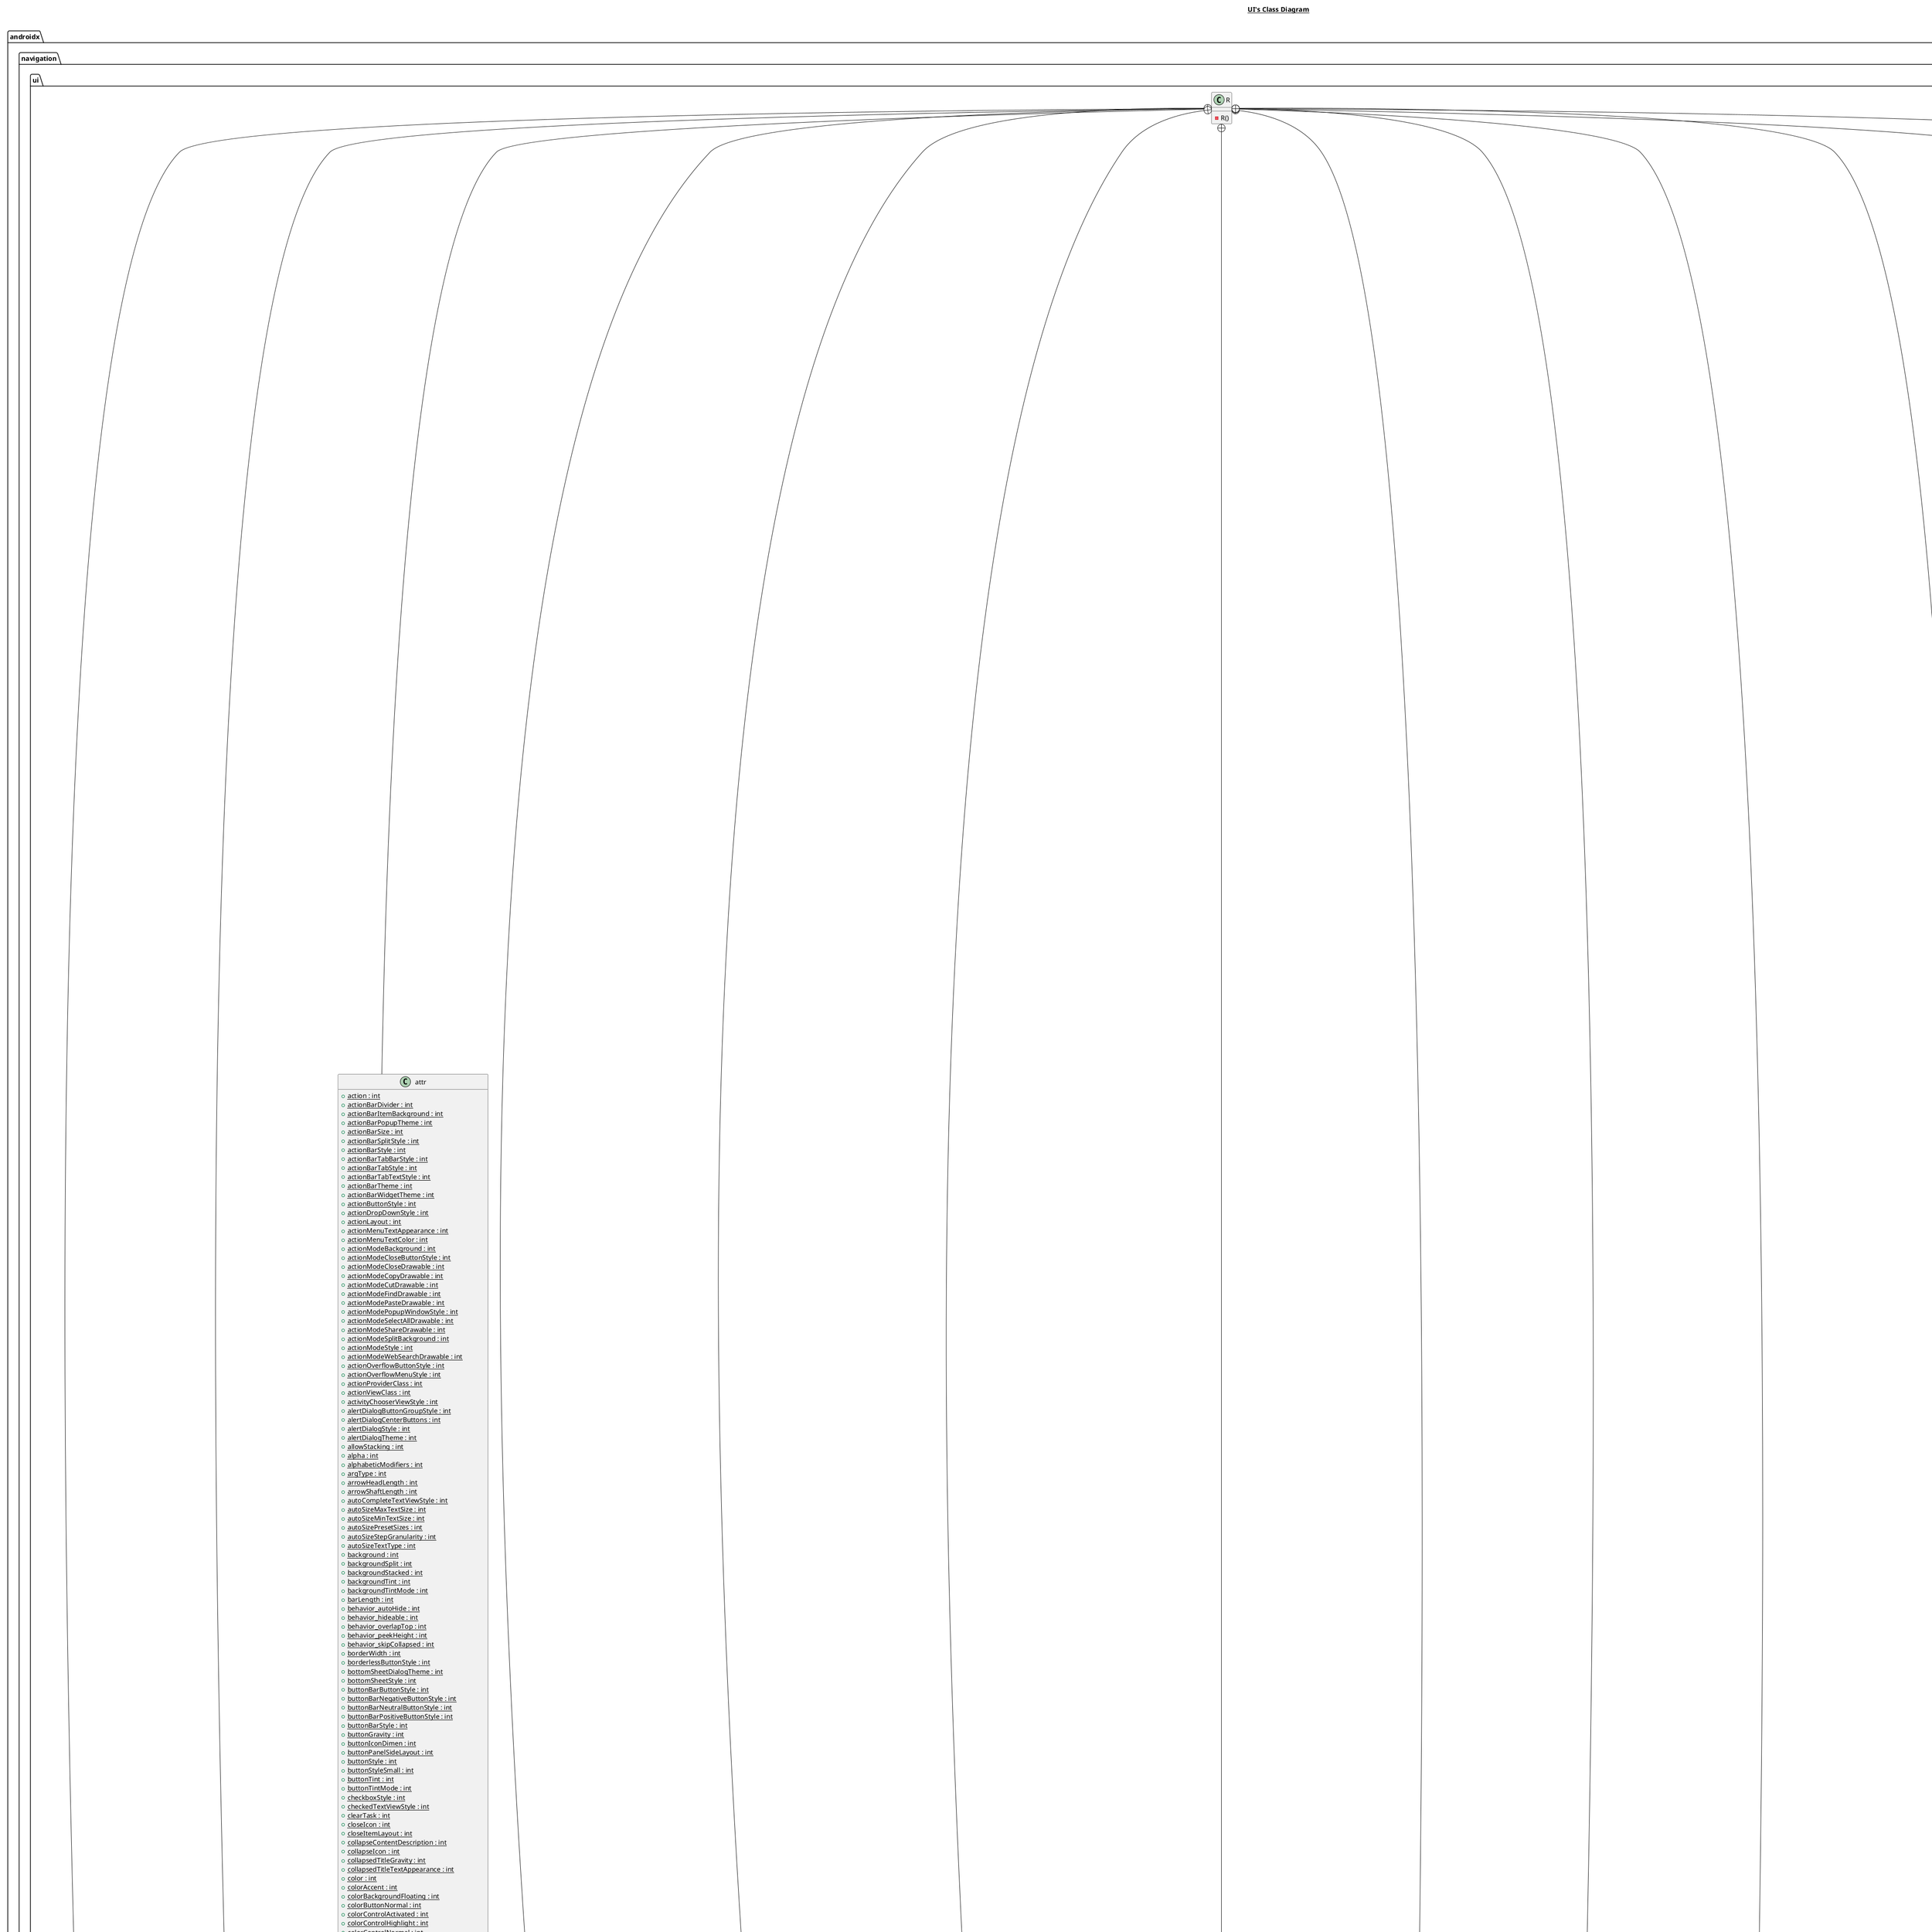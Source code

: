 @startuml

title __UI's Class Diagram__\n

  package androidx.navigation {
    package androidx.navigation.ui {
      class R {
          - R()
      }
    }
  }
  

  package androidx.navigation {
    package androidx.navigation.ui {
      class anim {
          {static} + abc_fade_in : int
          {static} + abc_fade_out : int
          {static} + abc_grow_fade_in_from_bottom : int
          {static} + abc_popup_enter : int
          {static} + abc_popup_exit : int
          {static} + abc_shrink_fade_out_from_bottom : int
          {static} + abc_slide_in_bottom : int
          {static} + abc_slide_in_top : int
          {static} + abc_slide_out_bottom : int
          {static} + abc_slide_out_top : int
          {static} + abc_tooltip_enter : int
          {static} + abc_tooltip_exit : int
          {static} + design_bottom_sheet_slide_in : int
          {static} + design_bottom_sheet_slide_out : int
          {static} + design_snackbar_in : int
          {static} + design_snackbar_out : int
          {static} + nav_default_enter_anim : int
          {static} + nav_default_exit_anim : int
          {static} + nav_default_pop_enter_anim : int
          {static} + nav_default_pop_exit_anim : int
          - anim()
      }
    }
  }
  

  package androidx.navigation {
    package androidx.navigation.ui {
      class animator {
          {static} + design_appbar_state_list_animator : int
          - animator()
      }
    }
  }
  

  package androidx.navigation {
    package androidx.navigation.ui {
      class attr {
          {static} + action : int
          {static} + actionBarDivider : int
          {static} + actionBarItemBackground : int
          {static} + actionBarPopupTheme : int
          {static} + actionBarSize : int
          {static} + actionBarSplitStyle : int
          {static} + actionBarStyle : int
          {static} + actionBarTabBarStyle : int
          {static} + actionBarTabStyle : int
          {static} + actionBarTabTextStyle : int
          {static} + actionBarTheme : int
          {static} + actionBarWidgetTheme : int
          {static} + actionButtonStyle : int
          {static} + actionDropDownStyle : int
          {static} + actionLayout : int
          {static} + actionMenuTextAppearance : int
          {static} + actionMenuTextColor : int
          {static} + actionModeBackground : int
          {static} + actionModeCloseButtonStyle : int
          {static} + actionModeCloseDrawable : int
          {static} + actionModeCopyDrawable : int
          {static} + actionModeCutDrawable : int
          {static} + actionModeFindDrawable : int
          {static} + actionModePasteDrawable : int
          {static} + actionModePopupWindowStyle : int
          {static} + actionModeSelectAllDrawable : int
          {static} + actionModeShareDrawable : int
          {static} + actionModeSplitBackground : int
          {static} + actionModeStyle : int
          {static} + actionModeWebSearchDrawable : int
          {static} + actionOverflowButtonStyle : int
          {static} + actionOverflowMenuStyle : int
          {static} + actionProviderClass : int
          {static} + actionViewClass : int
          {static} + activityChooserViewStyle : int
          {static} + alertDialogButtonGroupStyle : int
          {static} + alertDialogCenterButtons : int
          {static} + alertDialogStyle : int
          {static} + alertDialogTheme : int
          {static} + allowStacking : int
          {static} + alpha : int
          {static} + alphabeticModifiers : int
          {static} + argType : int
          {static} + arrowHeadLength : int
          {static} + arrowShaftLength : int
          {static} + autoCompleteTextViewStyle : int
          {static} + autoSizeMaxTextSize : int
          {static} + autoSizeMinTextSize : int
          {static} + autoSizePresetSizes : int
          {static} + autoSizeStepGranularity : int
          {static} + autoSizeTextType : int
          {static} + background : int
          {static} + backgroundSplit : int
          {static} + backgroundStacked : int
          {static} + backgroundTint : int
          {static} + backgroundTintMode : int
          {static} + barLength : int
          {static} + behavior_autoHide : int
          {static} + behavior_hideable : int
          {static} + behavior_overlapTop : int
          {static} + behavior_peekHeight : int
          {static} + behavior_skipCollapsed : int
          {static} + borderWidth : int
          {static} + borderlessButtonStyle : int
          {static} + bottomSheetDialogTheme : int
          {static} + bottomSheetStyle : int
          {static} + buttonBarButtonStyle : int
          {static} + buttonBarNegativeButtonStyle : int
          {static} + buttonBarNeutralButtonStyle : int
          {static} + buttonBarPositiveButtonStyle : int
          {static} + buttonBarStyle : int
          {static} + buttonGravity : int
          {static} + buttonIconDimen : int
          {static} + buttonPanelSideLayout : int
          {static} + buttonStyle : int
          {static} + buttonStyleSmall : int
          {static} + buttonTint : int
          {static} + buttonTintMode : int
          {static} + checkboxStyle : int
          {static} + checkedTextViewStyle : int
          {static} + clearTask : int
          {static} + closeIcon : int
          {static} + closeItemLayout : int
          {static} + collapseContentDescription : int
          {static} + collapseIcon : int
          {static} + collapsedTitleGravity : int
          {static} + collapsedTitleTextAppearance : int
          {static} + color : int
          {static} + colorAccent : int
          {static} + colorBackgroundFloating : int
          {static} + colorButtonNormal : int
          {static} + colorControlActivated : int
          {static} + colorControlHighlight : int
          {static} + colorControlNormal : int
          {static} + colorError : int
          {static} + colorPrimary : int
          {static} + colorPrimaryDark : int
          {static} + colorSwitchThumbNormal : int
          {static} + commitIcon : int
          {static} + contentDescription : int
          {static} + contentInsetEnd : int
          {static} + contentInsetEndWithActions : int
          {static} + contentInsetLeft : int
          {static} + contentInsetRight : int
          {static} + contentInsetStart : int
          {static} + contentInsetStartWithNavigation : int
          {static} + contentScrim : int
          {static} + controlBackground : int
          {static} + coordinatorLayoutStyle : int
          {static} + counterEnabled : int
          {static} + counterMaxLength : int
          {static} + counterOverflowTextAppearance : int
          {static} + counterTextAppearance : int
          {static} + customNavigationLayout : int
          {static} + data : int
          {static} + dataPattern : int
          {static} + defaultQueryHint : int
          {static} + destination : int
          {static} + dialogPreferredPadding : int
          {static} + dialogTheme : int
          {static} + displayOptions : int
          {static} + divider : int
          {static} + dividerHorizontal : int
          {static} + dividerPadding : int
          {static} + dividerVertical : int
          {static} + drawableSize : int
          {static} + drawerArrowStyle : int
          {static} + dropDownListViewStyle : int
          {static} + dropdownListPreferredItemHeight : int
          {static} + editTextBackground : int
          {static} + editTextColor : int
          {static} + editTextStyle : int
          {static} + elevation : int
          {static} + enterAnim : int
          {static} + errorEnabled : int
          {static} + errorTextAppearance : int
          {static} + exitAnim : int
          {static} + expandActivityOverflowButtonDrawable : int
          {static} + expanded : int
          {static} + expandedTitleGravity : int
          {static} + expandedTitleMargin : int
          {static} + expandedTitleMarginBottom : int
          {static} + expandedTitleMarginEnd : int
          {static} + expandedTitleMarginStart : int
          {static} + expandedTitleMarginTop : int
          {static} + expandedTitleTextAppearance : int
          {static} + fabCustomSize : int
          {static} + fabSize : int
          {static} + fastScrollEnabled : int
          {static} + fastScrollHorizontalThumbDrawable : int
          {static} + fastScrollHorizontalTrackDrawable : int
          {static} + fastScrollVerticalThumbDrawable : int
          {static} + fastScrollVerticalTrackDrawable : int
          {static} + font : int
          {static} + fontFamily : int
          {static} + fontProviderAuthority : int
          {static} + fontProviderCerts : int
          {static} + fontProviderFetchStrategy : int
          {static} + fontProviderFetchTimeout : int
          {static} + fontProviderPackage : int
          {static} + fontProviderQuery : int
          {static} + fontStyle : int
          {static} + fontWeight : int
          {static} + foregroundInsidePadding : int
          {static} + gapBetweenBars : int
          {static} + goIcon : int
          {static} + graph : int
          {static} + headerLayout : int
          {static} + height : int
          {static} + hideOnContentScroll : int
          {static} + hintAnimationEnabled : int
          {static} + hintEnabled : int
          {static} + hintTextAppearance : int
          {static} + homeAsUpIndicator : int
          {static} + homeLayout : int
          {static} + icon : int
          {static} + iconTint : int
          {static} + iconTintMode : int
          {static} + iconifiedByDefault : int
          {static} + imageButtonStyle : int
          {static} + indeterminateProgressStyle : int
          {static} + initialActivityCount : int
          {static} + insetForeground : int
          {static} + isLightTheme : int
          {static} + itemBackground : int
          {static} + itemIconTint : int
          {static} + itemPadding : int
          {static} + itemTextAppearance : int
          {static} + itemTextColor : int
          {static} + keylines : int
          {static} + launchDocument : int
          {static} + launchSingleTop : int
          {static} + layout : int
          {static} + layoutManager : int
          {static} + layout_anchor : int
          {static} + layout_anchorGravity : int
          {static} + layout_behavior : int
          {static} + layout_collapseMode : int
          {static} + layout_collapseParallaxMultiplier : int
          {static} + layout_dodgeInsetEdges : int
          {static} + layout_insetEdge : int
          {static} + layout_keyline : int
          {static} + layout_scrollFlags : int
          {static} + layout_scrollInterpolator : int
          {static} + listChoiceBackgroundIndicator : int
          {static} + listDividerAlertDialog : int
          {static} + listItemLayout : int
          {static} + listLayout : int
          {static} + listMenuViewStyle : int
          {static} + listPopupWindowStyle : int
          {static} + listPreferredItemHeight : int
          {static} + listPreferredItemHeightLarge : int
          {static} + listPreferredItemHeightSmall : int
          {static} + listPreferredItemPaddingLeft : int
          {static} + listPreferredItemPaddingRight : int
          {static} + logo : int
          {static} + logoDescription : int
          {static} + maxActionInlineWidth : int
          {static} + maxButtonHeight : int
          {static} + measureWithLargestChild : int
          {static} + menu : int
          {static} + multiChoiceItemLayout : int
          {static} + navigationContentDescription : int
          {static} + navigationIcon : int
          {static} + navigationMode : int
          {static} + nullable : int
          {static} + numericModifiers : int
          {static} + overlapAnchor : int
          {static} + paddingBottomNoButtons : int
          {static} + paddingEnd : int
          {static} + paddingStart : int
          {static} + paddingTopNoTitle : int
          {static} + panelBackground : int
          {static} + panelMenuListTheme : int
          {static} + panelMenuListWidth : int
          {static} + passwordToggleContentDescription : int
          {static} + passwordToggleDrawable : int
          {static} + passwordToggleEnabled : int
          {static} + passwordToggleTint : int
          {static} + passwordToggleTintMode : int
          {static} + popEnterAnim : int
          {static} + popExitAnim : int
          {static} + popUpTo : int
          {static} + popUpToInclusive : int
          {static} + popupMenuStyle : int
          {static} + popupTheme : int
          {static} + popupWindowStyle : int
          {static} + preserveIconSpacing : int
          {static} + pressedTranslationZ : int
          {static} + progressBarPadding : int
          {static} + progressBarStyle : int
          {static} + queryBackground : int
          {static} + queryHint : int
          {static} + radioButtonStyle : int
          {static} + ratingBarStyle : int
          {static} + ratingBarStyleIndicator : int
          {static} + ratingBarStyleSmall : int
          {static} + reverseLayout : int
          {static} + rippleColor : int
          {static} + scrimAnimationDuration : int
          {static} + scrimVisibleHeightTrigger : int
          {static} + searchHintIcon : int
          {static} + searchIcon : int
          {static} + searchViewStyle : int
          {static} + seekBarStyle : int
          {static} + selectableItemBackground : int
          {static} + selectableItemBackgroundBorderless : int
          {static} + showAsAction : int
          {static} + showDividers : int
          {static} + showText : int
          {static} + showTitle : int
          {static} + singleChoiceItemLayout : int
          {static} + spanCount : int
          {static} + spinBars : int
          {static} + spinnerDropDownItemStyle : int
          {static} + spinnerStyle : int
          {static} + splitTrack : int
          {static} + srcCompat : int
          {static} + stackFromEnd : int
          {static} + startDestination : int
          {static} + state_above_anchor : int
          {static} + state_collapsed : int
          {static} + state_collapsible : int
          {static} + statusBarBackground : int
          {static} + statusBarScrim : int
          {static} + subMenuArrow : int
          {static} + submitBackground : int
          {static} + subtitle : int
          {static} + subtitleTextAppearance : int
          {static} + subtitleTextColor : int
          {static} + subtitleTextStyle : int
          {static} + suggestionRowLayout : int
          {static} + switchMinWidth : int
          {static} + switchPadding : int
          {static} + switchStyle : int
          {static} + switchTextAppearance : int
          {static} + tabBackground : int
          {static} + tabContentStart : int
          {static} + tabGravity : int
          {static} + tabIndicatorColor : int
          {static} + tabIndicatorHeight : int
          {static} + tabMaxWidth : int
          {static} + tabMinWidth : int
          {static} + tabMode : int
          {static} + tabPadding : int
          {static} + tabPaddingBottom : int
          {static} + tabPaddingEnd : int
          {static} + tabPaddingStart : int
          {static} + tabPaddingTop : int
          {static} + tabSelectedTextColor : int
          {static} + tabTextAppearance : int
          {static} + tabTextColor : int
          {static} + textAllCaps : int
          {static} + textAppearanceLargePopupMenu : int
          {static} + textAppearanceListItem : int
          {static} + textAppearanceListItemSecondary : int
          {static} + textAppearanceListItemSmall : int
          {static} + textAppearancePopupMenuHeader : int
          {static} + textAppearanceSearchResultSubtitle : int
          {static} + textAppearanceSearchResultTitle : int
          {static} + textAppearanceSmallPopupMenu : int
          {static} + textColorAlertDialogListItem : int
          {static} + textColorError : int
          {static} + textColorSearchUrl : int
          {static} + theme : int
          {static} + thickness : int
          {static} + thumbTextPadding : int
          {static} + thumbTint : int
          {static} + thumbTintMode : int
          {static} + tickMark : int
          {static} + tickMarkTint : int
          {static} + tickMarkTintMode : int
          {static} + tint : int
          {static} + tintMode : int
          {static} + title : int
          {static} + titleEnabled : int
          {static} + titleMargin : int
          {static} + titleMarginBottom : int
          {static} + titleMarginEnd : int
          {static} + titleMarginStart : int
          {static} + titleMarginTop : int
          {static} + titleMargins : int
          {static} + titleTextAppearance : int
          {static} + titleTextColor : int
          {static} + titleTextStyle : int
          {static} + toolbarId : int
          {static} + toolbarNavigationButtonStyle : int
          {static} + toolbarStyle : int
          {static} + tooltipForegroundColor : int
          {static} + tooltipFrameBackground : int
          {static} + tooltipText : int
          {static} + track : int
          {static} + trackTint : int
          {static} + trackTintMode : int
          {static} + uri : int
          {static} + useCompatPadding : int
          {static} + viewInflaterClass : int
          {static} + voiceIcon : int
          {static} + windowActionBar : int
          {static} + windowActionBarOverlay : int
          {static} + windowActionModeOverlay : int
          {static} + windowFixedHeightMajor : int
          {static} + windowFixedHeightMinor : int
          {static} + windowFixedWidthMajor : int
          {static} + windowFixedWidthMinor : int
          {static} + windowMinWidthMajor : int
          {static} + windowMinWidthMinor : int
          {static} + windowNoTitle : int
          - attr()
      }
    }
  }
  

  package androidx.navigation {
    package androidx.navigation.ui {
      class bool {
          {static} + abc_action_bar_embed_tabs : int
          {static} + abc_allow_stacked_button_bar : int
          {static} + abc_config_actionMenuItemAllCaps : int
          {static} + abc_config_showMenuShortcutsWhenKeyboardPresent : int
          - bool()
      }
    }
  }
  

  package androidx.navigation {
    package androidx.navigation.ui {
      class color {
          {static} + abc_background_cache_hint_selector_material_dark : int
          {static} + abc_background_cache_hint_selector_material_light : int
          {static} + abc_btn_colored_borderless_text_material : int
          {static} + abc_btn_colored_text_material : int
          {static} + abc_color_highlight_material : int
          {static} + abc_hint_foreground_material_dark : int
          {static} + abc_hint_foreground_material_light : int
          {static} + abc_input_method_navigation_guard : int
          {static} + abc_primary_text_disable_only_material_dark : int
          {static} + abc_primary_text_disable_only_material_light : int
          {static} + abc_primary_text_material_dark : int
          {static} + abc_primary_text_material_light : int
          {static} + abc_search_url_text : int
          {static} + abc_search_url_text_normal : int
          {static} + abc_search_url_text_pressed : int
          {static} + abc_search_url_text_selected : int
          {static} + abc_secondary_text_material_dark : int
          {static} + abc_secondary_text_material_light : int
          {static} + abc_tint_btn_checkable : int
          {static} + abc_tint_default : int
          {static} + abc_tint_edittext : int
          {static} + abc_tint_seek_thumb : int
          {static} + abc_tint_spinner : int
          {static} + abc_tint_switch_track : int
          {static} + accent_material_dark : int
          {static} + accent_material_light : int
          {static} + background_floating_material_dark : int
          {static} + background_floating_material_light : int
          {static} + background_material_dark : int
          {static} + background_material_light : int
          {static} + bright_foreground_disabled_material_dark : int
          {static} + bright_foreground_disabled_material_light : int
          {static} + bright_foreground_inverse_material_dark : int
          {static} + bright_foreground_inverse_material_light : int
          {static} + bright_foreground_material_dark : int
          {static} + bright_foreground_material_light : int
          {static} + button_material_dark : int
          {static} + button_material_light : int
          {static} + design_bottom_navigation_shadow_color : int
          {static} + design_error : int
          {static} + design_fab_shadow_end_color : int
          {static} + design_fab_shadow_mid_color : int
          {static} + design_fab_shadow_start_color : int
          {static} + design_fab_stroke_end_inner_color : int
          {static} + design_fab_stroke_end_outer_color : int
          {static} + design_fab_stroke_top_inner_color : int
          {static} + design_fab_stroke_top_outer_color : int
          {static} + design_snackbar_background_color : int
          {static} + design_tint_password_toggle : int
          {static} + dim_foreground_disabled_material_dark : int
          {static} + dim_foreground_disabled_material_light : int
          {static} + dim_foreground_material_dark : int
          {static} + dim_foreground_material_light : int
          {static} + error_color_material : int
          {static} + foreground_material_dark : int
          {static} + foreground_material_light : int
          {static} + highlighted_text_material_dark : int
          {static} + highlighted_text_material_light : int
          {static} + material_blue_grey_800 : int
          {static} + material_blue_grey_900 : int
          {static} + material_blue_grey_950 : int
          {static} + material_deep_teal_200 : int
          {static} + material_deep_teal_500 : int
          {static} + material_grey_100 : int
          {static} + material_grey_300 : int
          {static} + material_grey_50 : int
          {static} + material_grey_600 : int
          {static} + material_grey_800 : int
          {static} + material_grey_850 : int
          {static} + material_grey_900 : int
          {static} + notification_action_color_filter : int
          {static} + notification_icon_bg_color : int
          {static} + notification_material_background_media_default_color : int
          {static} + primary_dark_material_dark : int
          {static} + primary_dark_material_light : int
          {static} + primary_material_dark : int
          {static} + primary_material_light : int
          {static} + primary_text_default_material_dark : int
          {static} + primary_text_default_material_light : int
          {static} + primary_text_disabled_material_dark : int
          {static} + primary_text_disabled_material_light : int
          {static} + ripple_material_dark : int
          {static} + ripple_material_light : int
          {static} + secondary_text_default_material_dark : int
          {static} + secondary_text_default_material_light : int
          {static} + secondary_text_disabled_material_dark : int
          {static} + secondary_text_disabled_material_light : int
          {static} + switch_thumb_disabled_material_dark : int
          {static} + switch_thumb_disabled_material_light : int
          {static} + switch_thumb_material_dark : int
          {static} + switch_thumb_material_light : int
          {static} + switch_thumb_normal_material_dark : int
          {static} + switch_thumb_normal_material_light : int
          {static} + tooltip_background_dark : int
          {static} + tooltip_background_light : int
          - color()
      }
    }
  }
  

  package androidx.navigation {
    package androidx.navigation.ui {
      class dimen {
          {static} + abc_action_bar_content_inset_material : int
          {static} + abc_action_bar_content_inset_with_nav : int
          {static} + abc_action_bar_default_height_material : int
          {static} + abc_action_bar_default_padding_end_material : int
          {static} + abc_action_bar_default_padding_start_material : int
          {static} + abc_action_bar_elevation_material : int
          {static} + abc_action_bar_icon_vertical_padding_material : int
          {static} + abc_action_bar_overflow_padding_end_material : int
          {static} + abc_action_bar_overflow_padding_start_material : int
          {static} + abc_action_bar_progress_bar_size : int
          {static} + abc_action_bar_stacked_max_height : int
          {static} + abc_action_bar_stacked_tab_max_width : int
          {static} + abc_action_bar_subtitle_bottom_margin_material : int
          {static} + abc_action_bar_subtitle_top_margin_material : int
          {static} + abc_action_button_min_height_material : int
          {static} + abc_action_button_min_width_material : int
          {static} + abc_action_button_min_width_overflow_material : int
          {static} + abc_alert_dialog_button_bar_height : int
          {static} + abc_alert_dialog_button_dimen : int
          {static} + abc_button_inset_horizontal_material : int
          {static} + abc_button_inset_vertical_material : int
          {static} + abc_button_padding_horizontal_material : int
          {static} + abc_button_padding_vertical_material : int
          {static} + abc_cascading_menus_min_smallest_width : int
          {static} + abc_config_prefDialogWidth : int
          {static} + abc_control_corner_material : int
          {static} + abc_control_inset_material : int
          {static} + abc_control_padding_material : int
          {static} + abc_dialog_fixed_height_major : int
          {static} + abc_dialog_fixed_height_minor : int
          {static} + abc_dialog_fixed_width_major : int
          {static} + abc_dialog_fixed_width_minor : int
          {static} + abc_dialog_list_padding_bottom_no_buttons : int
          {static} + abc_dialog_list_padding_top_no_title : int
          {static} + abc_dialog_min_width_major : int
          {static} + abc_dialog_min_width_minor : int
          {static} + abc_dialog_padding_material : int
          {static} + abc_dialog_padding_top_material : int
          {static} + abc_dialog_title_divider_material : int
          {static} + abc_disabled_alpha_material_dark : int
          {static} + abc_disabled_alpha_material_light : int
          {static} + abc_dropdownitem_icon_width : int
          {static} + abc_dropdownitem_text_padding_left : int
          {static} + abc_dropdownitem_text_padding_right : int
          {static} + abc_edit_text_inset_bottom_material : int
          {static} + abc_edit_text_inset_horizontal_material : int
          {static} + abc_edit_text_inset_top_material : int
          {static} + abc_floating_window_z : int
          {static} + abc_list_item_padding_horizontal_material : int
          {static} + abc_panel_menu_list_width : int
          {static} + abc_progress_bar_height_material : int
          {static} + abc_search_view_preferred_height : int
          {static} + abc_search_view_preferred_width : int
          {static} + abc_seekbar_track_background_height_material : int
          {static} + abc_seekbar_track_progress_height_material : int
          {static} + abc_select_dialog_padding_start_material : int
          {static} + abc_switch_padding : int
          {static} + abc_text_size_body_1_material : int
          {static} + abc_text_size_body_2_material : int
          {static} + abc_text_size_button_material : int
          {static} + abc_text_size_caption_material : int
          {static} + abc_text_size_display_1_material : int
          {static} + abc_text_size_display_2_material : int
          {static} + abc_text_size_display_3_material : int
          {static} + abc_text_size_display_4_material : int
          {static} + abc_text_size_headline_material : int
          {static} + abc_text_size_large_material : int
          {static} + abc_text_size_medium_material : int
          {static} + abc_text_size_menu_header_material : int
          {static} + abc_text_size_menu_material : int
          {static} + abc_text_size_small_material : int
          {static} + abc_text_size_subhead_material : int
          {static} + abc_text_size_subtitle_material_toolbar : int
          {static} + abc_text_size_title_material : int
          {static} + abc_text_size_title_material_toolbar : int
          {static} + compat_button_inset_horizontal_material : int
          {static} + compat_button_inset_vertical_material : int
          {static} + compat_button_padding_horizontal_material : int
          {static} + compat_button_padding_vertical_material : int
          {static} + compat_control_corner_material : int
          {static} + design_appbar_elevation : int
          {static} + design_bottom_navigation_active_item_max_width : int
          {static} + design_bottom_navigation_active_text_size : int
          {static} + design_bottom_navigation_elevation : int
          {static} + design_bottom_navigation_height : int
          {static} + design_bottom_navigation_item_max_width : int
          {static} + design_bottom_navigation_item_min_width : int
          {static} + design_bottom_navigation_margin : int
          {static} + design_bottom_navigation_shadow_height : int
          {static} + design_bottom_navigation_text_size : int
          {static} + design_bottom_sheet_modal_elevation : int
          {static} + design_bottom_sheet_peek_height_min : int
          {static} + design_fab_border_width : int
          {static} + design_fab_elevation : int
          {static} + design_fab_image_size : int
          {static} + design_fab_size_mini : int
          {static} + design_fab_size_normal : int
          {static} + design_fab_translation_z_pressed : int
          {static} + design_navigation_elevation : int
          {static} + design_navigation_icon_padding : int
          {static} + design_navigation_icon_size : int
          {static} + design_navigation_max_width : int
          {static} + design_navigation_padding_bottom : int
          {static} + design_navigation_separator_vertical_padding : int
          {static} + design_snackbar_action_inline_max_width : int
          {static} + design_snackbar_background_corner_radius : int
          {static} + design_snackbar_elevation : int
          {static} + design_snackbar_extra_spacing_horizontal : int
          {static} + design_snackbar_max_width : int
          {static} + design_snackbar_min_width : int
          {static} + design_snackbar_padding_horizontal : int
          {static} + design_snackbar_padding_vertical : int
          {static} + design_snackbar_padding_vertical_2lines : int
          {static} + design_snackbar_text_size : int
          {static} + design_tab_max_width : int
          {static} + design_tab_scrollable_min_width : int
          {static} + design_tab_text_size : int
          {static} + design_tab_text_size_2line : int
          {static} + disabled_alpha_material_dark : int
          {static} + disabled_alpha_material_light : int
          {static} + fastscroll_default_thickness : int
          {static} + fastscroll_margin : int
          {static} + fastscroll_minimum_range : int
          {static} + highlight_alpha_material_colored : int
          {static} + highlight_alpha_material_dark : int
          {static} + highlight_alpha_material_light : int
          {static} + hint_alpha_material_dark : int
          {static} + hint_alpha_material_light : int
          {static} + hint_pressed_alpha_material_dark : int
          {static} + hint_pressed_alpha_material_light : int
          {static} + item_touch_helper_max_drag_scroll_per_frame : int
          {static} + item_touch_helper_swipe_escape_max_velocity : int
          {static} + item_touch_helper_swipe_escape_velocity : int
          {static} + notification_action_icon_size : int
          {static} + notification_action_text_size : int
          {static} + notification_big_circle_margin : int
          {static} + notification_content_margin_start : int
          {static} + notification_large_icon_height : int
          {static} + notification_large_icon_width : int
          {static} + notification_main_column_padding_top : int
          {static} + notification_media_narrow_margin : int
          {static} + notification_right_icon_size : int
          {static} + notification_right_side_padding_top : int
          {static} + notification_small_icon_background_padding : int
          {static} + notification_small_icon_size_as_large : int
          {static} + notification_subtext_size : int
          {static} + notification_top_pad : int
          {static} + notification_top_pad_large_text : int
          {static} + tooltip_corner_radius : int
          {static} + tooltip_horizontal_padding : int
          {static} + tooltip_margin : int
          {static} + tooltip_precise_anchor_extra_offset : int
          {static} + tooltip_precise_anchor_threshold : int
          {static} + tooltip_vertical_padding : int
          {static} + tooltip_y_offset_non_touch : int
          {static} + tooltip_y_offset_touch : int
          - dimen()
      }
    }
  }
  

  package androidx.navigation {
    package androidx.navigation.ui {
      class drawable {
          {static} + abc_ab_share_pack_mtrl_alpha : int
          {static} + abc_action_bar_item_background_material : int
          {static} + abc_btn_borderless_material : int
          {static} + abc_btn_check_material : int
          {static} + abc_btn_check_to_on_mtrl_000 : int
          {static} + abc_btn_check_to_on_mtrl_015 : int
          {static} + abc_btn_colored_material : int
          {static} + abc_btn_default_mtrl_shape : int
          {static} + abc_btn_radio_material : int
          {static} + abc_btn_radio_to_on_mtrl_000 : int
          {static} + abc_btn_radio_to_on_mtrl_015 : int
          {static} + abc_btn_switch_to_on_mtrl_00001 : int
          {static} + abc_btn_switch_to_on_mtrl_00012 : int
          {static} + abc_cab_background_internal_bg : int
          {static} + abc_cab_background_top_material : int
          {static} + abc_cab_background_top_mtrl_alpha : int
          {static} + abc_control_background_material : int
          {static} + abc_dialog_material_background : int
          {static} + abc_edit_text_material : int
          {static} + abc_ic_ab_back_material : int
          {static} + abc_ic_arrow_drop_right_black_24dp : int
          {static} + abc_ic_clear_material : int
          {static} + abc_ic_commit_search_api_mtrl_alpha : int
          {static} + abc_ic_go_search_api_material : int
          {static} + abc_ic_menu_copy_mtrl_am_alpha : int
          {static} + abc_ic_menu_cut_mtrl_alpha : int
          {static} + abc_ic_menu_overflow_material : int
          {static} + abc_ic_menu_paste_mtrl_am_alpha : int
          {static} + abc_ic_menu_selectall_mtrl_alpha : int
          {static} + abc_ic_menu_share_mtrl_alpha : int
          {static} + abc_ic_search_api_material : int
          {static} + abc_ic_star_black_16dp : int
          {static} + abc_ic_star_black_36dp : int
          {static} + abc_ic_star_black_48dp : int
          {static} + abc_ic_star_half_black_16dp : int
          {static} + abc_ic_star_half_black_36dp : int
          {static} + abc_ic_star_half_black_48dp : int
          {static} + abc_ic_voice_search_api_material : int
          {static} + abc_item_background_holo_dark : int
          {static} + abc_item_background_holo_light : int
          {static} + abc_list_divider_mtrl_alpha : int
          {static} + abc_list_focused_holo : int
          {static} + abc_list_longpressed_holo : int
          {static} + abc_list_pressed_holo_dark : int
          {static} + abc_list_pressed_holo_light : int
          {static} + abc_list_selector_background_transition_holo_dark : int
          {static} + abc_list_selector_background_transition_holo_light : int
          {static} + abc_list_selector_disabled_holo_dark : int
          {static} + abc_list_selector_disabled_holo_light : int
          {static} + abc_list_selector_holo_dark : int
          {static} + abc_list_selector_holo_light : int
          {static} + abc_menu_hardkey_panel_mtrl_mult : int
          {static} + abc_popup_background_mtrl_mult : int
          {static} + abc_ratingbar_indicator_material : int
          {static} + abc_ratingbar_material : int
          {static} + abc_ratingbar_small_material : int
          {static} + abc_scrubber_control_off_mtrl_alpha : int
          {static} + abc_scrubber_control_to_pressed_mtrl_000 : int
          {static} + abc_scrubber_control_to_pressed_mtrl_005 : int
          {static} + abc_scrubber_primary_mtrl_alpha : int
          {static} + abc_scrubber_track_mtrl_alpha : int
          {static} + abc_seekbar_thumb_material : int
          {static} + abc_seekbar_tick_mark_material : int
          {static} + abc_seekbar_track_material : int
          {static} + abc_spinner_mtrl_am_alpha : int
          {static} + abc_spinner_textfield_background_material : int
          {static} + abc_switch_thumb_material : int
          {static} + abc_switch_track_mtrl_alpha : int
          {static} + abc_tab_indicator_material : int
          {static} + abc_tab_indicator_mtrl_alpha : int
          {static} + abc_text_cursor_material : int
          {static} + abc_text_select_handle_left_mtrl_dark : int
          {static} + abc_text_select_handle_left_mtrl_light : int
          {static} + abc_text_select_handle_middle_mtrl_dark : int
          {static} + abc_text_select_handle_middle_mtrl_light : int
          {static} + abc_text_select_handle_right_mtrl_dark : int
          {static} + abc_text_select_handle_right_mtrl_light : int
          {static} + abc_textfield_activated_mtrl_alpha : int
          {static} + abc_textfield_default_mtrl_alpha : int
          {static} + abc_textfield_search_activated_mtrl_alpha : int
          {static} + abc_textfield_search_default_mtrl_alpha : int
          {static} + abc_textfield_search_material : int
          {static} + abc_vector_test : int
          {static} + avd_hide_password : int
          {static} + avd_show_password : int
          {static} + design_bottom_navigation_item_background : int
          {static} + design_fab_background : int
          {static} + design_ic_visibility : int
          {static} + design_ic_visibility_off : int
          {static} + design_password_eye : int
          {static} + design_snackbar_background : int
          {static} + navigation_empty_icon : int
          {static} + notification_action_background : int
          {static} + notification_bg : int
          {static} + notification_bg_low : int
          {static} + notification_bg_low_normal : int
          {static} + notification_bg_low_pressed : int
          {static} + notification_bg_normal : int
          {static} + notification_bg_normal_pressed : int
          {static} + notification_icon_background : int
          {static} + notification_template_icon_bg : int
          {static} + notification_template_icon_low_bg : int
          {static} + notification_tile_bg : int
          {static} + notify_panel_notification_icon_bg : int
          {static} + tooltip_frame_dark : int
          {static} + tooltip_frame_light : int
          - drawable()
      }
    }
  }
  

  package androidx.navigation {
    package androidx.navigation.ui {
      class id {
          {static} + action0 : int
          {static} + action_bar : int
          {static} + action_bar_activity_content : int
          {static} + action_bar_container : int
          {static} + action_bar_root : int
          {static} + action_bar_spinner : int
          {static} + action_bar_subtitle : int
          {static} + action_bar_title : int
          {static} + action_container : int
          {static} + action_context_bar : int
          {static} + action_divider : int
          {static} + action_image : int
          {static} + action_menu_divider : int
          {static} + action_menu_presenter : int
          {static} + action_mode_bar : int
          {static} + action_mode_bar_stub : int
          {static} + action_mode_close_button : int
          {static} + action_text : int
          {static} + actions : int
          {static} + activity_chooser_view_content : int
          {static} + add : int
          {static} + alertTitle : int
          {static} + async : int
          {static} + auto : int
          {static} + blocking : int
          {static} + bottom : int
          {static} + buttonPanel : int
          {static} + cancel_action : int
          {static} + center : int
          {static} + checkbox : int
          {static} + chronometer : int
          {static} + container : int
          {static} + contentPanel : int
          {static} + coordinator : int
          {static} + custom : int
          {static} + customPanel : int
          {static} + decor_content_parent : int
          {static} + default_activity_button : int
          {static} + design_bottom_sheet : int
          {static} + design_menu_item_action_area : int
          {static} + design_menu_item_action_area_stub : int
          {static} + design_menu_item_text : int
          {static} + design_navigation_view : int
          {static} + edit_query : int
          {static} + end : int
          {static} + end_padder : int
          {static} + expand_activities_button : int
          {static} + expanded_menu : int
          {static} + fill : int
          {static} + fixed : int
          {static} + forever : int
          {static} + ghost_view : int
          {static} + home : int
          {static} + icon : int
          {static} + icon_group : int
          {static} + image : int
          {static} + info : int
          {static} + italic : int
          {static} + item_touch_helper_previous_elevation : int
          {static} + largeLabel : int
          {static} + left : int
          {static} + line1 : int
          {static} + line3 : int
          {static} + listMode : int
          {static} + list_item : int
          {static} + masked : int
          {static} + media_actions : int
          {static} + message : int
          {static} + mini : int
          {static} + multiply : int
          {static} + nav_controller_view_tag : int
          {static} + navigation_header_container : int
          {static} + none : int
          {static} + normal : int
          {static} + notification_background : int
          {static} + notification_main_column : int
          {static} + notification_main_column_container : int
          {static} + parallax : int
          {static} + parentPanel : int
          {static} + parent_matrix : int
          {static} + pin : int
          {static} + progress_circular : int
          {static} + progress_horizontal : int
          {static} + radio : int
          {static} + right : int
          {static} + right_icon : int
          {static} + right_side : int
          {static} + save_image_matrix : int
          {static} + save_non_transition_alpha : int
          {static} + save_scale_type : int
          {static} + screen : int
          {static} + scrollIndicatorDown : int
          {static} + scrollIndicatorUp : int
          {static} + scrollView : int
          {static} + scrollable : int
          {static} + search_badge : int
          {static} + search_bar : int
          {static} + search_button : int
          {static} + search_close_btn : int
          {static} + search_edit_frame : int
          {static} + search_go_btn : int
          {static} + search_mag_icon : int
          {static} + search_plate : int
          {static} + search_src_text : int
          {static} + search_voice_btn : int
          {static} + select_dialog_listview : int
          {static} + shortcut : int
          {static} + smallLabel : int
          {static} + snackbar_action : int
          {static} + snackbar_text : int
          {static} + spacer : int
          {static} + split_action_bar : int
          {static} + src_atop : int
          {static} + src_in : int
          {static} + src_over : int
          {static} + start : int
          {static} + status_bar_latest_event_content : int
          {static} + submenuarrow : int
          {static} + submit_area : int
          {static} + tabMode : int
          {static} + tag_transition_group : int
          {static} + text : int
          {static} + text2 : int
          {static} + textSpacerNoButtons : int
          {static} + textSpacerNoTitle : int
          {static} + text_input_password_toggle : int
          {static} + textinput_counter : int
          {static} + textinput_error : int
          {static} + time : int
          {static} + title : int
          {static} + titleDividerNoCustom : int
          {static} + title_template : int
          {static} + top : int
          {static} + topPanel : int
          {static} + touch_outside : int
          {static} + transition_current_scene : int
          {static} + transition_layout_save : int
          {static} + transition_position : int
          {static} + transition_scene_layoutid_cache : int
          {static} + transition_transform : int
          {static} + uniform : int
          {static} + up : int
          {static} + view_offset_helper : int
          {static} + visible : int
          {static} + wrap_content : int
          - id()
      }
    }
  }
  

  package androidx.navigation {
    package androidx.navigation.ui {
      class integer {
          {static} + abc_config_activityDefaultDur : int
          {static} + abc_config_activityShortDur : int
          {static} + app_bar_elevation_anim_duration : int
          {static} + bottom_sheet_slide_duration : int
          {static} + cancel_button_image_alpha : int
          {static} + config_tooltipAnimTime : int
          {static} + design_snackbar_text_max_lines : int
          {static} + hide_password_duration : int
          {static} + show_password_duration : int
          {static} + status_bar_notification_info_maxnum : int
          - integer()
      }
    }
  }
  

  package androidx.navigation {
    package androidx.navigation.ui {
      class layout {
          {static} + abc_action_bar_title_item : int
          {static} + abc_action_bar_up_container : int
          {static} + abc_action_menu_item_layout : int
          {static} + abc_action_menu_layout : int
          {static} + abc_action_mode_bar : int
          {static} + abc_action_mode_close_item_material : int
          {static} + abc_activity_chooser_view : int
          {static} + abc_activity_chooser_view_list_item : int
          {static} + abc_alert_dialog_button_bar_material : int
          {static} + abc_alert_dialog_material : int
          {static} + abc_alert_dialog_title_material : int
          {static} + abc_dialog_title_material : int
          {static} + abc_expanded_menu_layout : int
          {static} + abc_list_menu_item_checkbox : int
          {static} + abc_list_menu_item_icon : int
          {static} + abc_list_menu_item_layout : int
          {static} + abc_list_menu_item_radio : int
          {static} + abc_popup_menu_header_item_layout : int
          {static} + abc_popup_menu_item_layout : int
          {static} + abc_screen_content_include : int
          {static} + abc_screen_simple : int
          {static} + abc_screen_simple_overlay_action_mode : int
          {static} + abc_screen_toolbar : int
          {static} + abc_search_dropdown_item_icons_2line : int
          {static} + abc_search_view : int
          {static} + abc_select_dialog_material : int
          {static} + abc_tooltip : int
          {static} + design_bottom_navigation_item : int
          {static} + design_bottom_sheet_dialog : int
          {static} + design_layout_snackbar : int
          {static} + design_layout_snackbar_include : int
          {static} + design_layout_tab_icon : int
          {static} + design_layout_tab_text : int
          {static} + design_menu_item_action_area : int
          {static} + design_navigation_item : int
          {static} + design_navigation_item_header : int
          {static} + design_navigation_item_separator : int
          {static} + design_navigation_item_subheader : int
          {static} + design_navigation_menu : int
          {static} + design_navigation_menu_item : int
          {static} + design_text_input_password_icon : int
          {static} + notification_action : int
          {static} + notification_action_tombstone : int
          {static} + notification_media_action : int
          {static} + notification_media_cancel_action : int
          {static} + notification_template_big_media : int
          {static} + notification_template_big_media_custom : int
          {static} + notification_template_big_media_narrow : int
          {static} + notification_template_big_media_narrow_custom : int
          {static} + notification_template_custom_big : int
          {static} + notification_template_icon_group : int
          {static} + notification_template_lines_media : int
          {static} + notification_template_media : int
          {static} + notification_template_media_custom : int
          {static} + notification_template_part_chronometer : int
          {static} + notification_template_part_time : int
          {static} + select_dialog_item_material : int
          {static} + select_dialog_multichoice_material : int
          {static} + select_dialog_singlechoice_material : int
          {static} + support_simple_spinner_dropdown_item : int
          - layout()
      }
    }
  }
  

  package androidx.navigation {
    package androidx.navigation.ui {
      class string {
          {static} + abc_action_bar_home_description : int
          {static} + abc_action_bar_up_description : int
          {static} + abc_action_menu_overflow_description : int
          {static} + abc_action_mode_done : int
          {static} + abc_activity_chooser_view_see_all : int
          {static} + abc_activitychooserview_choose_application : int
          {static} + abc_capital_off : int
          {static} + abc_capital_on : int
          {static} + abc_font_family_body_1_material : int
          {static} + abc_font_family_body_2_material : int
          {static} + abc_font_family_button_material : int
          {static} + abc_font_family_caption_material : int
          {static} + abc_font_family_display_1_material : int
          {static} + abc_font_family_display_2_material : int
          {static} + abc_font_family_display_3_material : int
          {static} + abc_font_family_display_4_material : int
          {static} + abc_font_family_headline_material : int
          {static} + abc_font_family_menu_material : int
          {static} + abc_font_family_subhead_material : int
          {static} + abc_font_family_title_material : int
          {static} + abc_search_hint : int
          {static} + abc_searchview_description_clear : int
          {static} + abc_searchview_description_query : int
          {static} + abc_searchview_description_search : int
          {static} + abc_searchview_description_submit : int
          {static} + abc_searchview_description_voice : int
          {static} + abc_shareactionprovider_share_with : int
          {static} + abc_shareactionprovider_share_with_application : int
          {static} + abc_toolbar_collapse_description : int
          {static} + appbar_scrolling_view_behavior : int
          {static} + bottom_sheet_behavior : int
          {static} + character_counter_pattern : int
          {static} + password_toggle_content_description : int
          {static} + path_password_eye : int
          {static} + path_password_eye_mask_strike_through : int
          {static} + path_password_eye_mask_visible : int
          {static} + path_password_strike_through : int
          {static} + search_menu_title : int
          {static} + status_bar_notification_info_overflow : int
          - string()
      }
    }
  }
  

  package androidx.navigation {
    package androidx.navigation.ui {
      class style {
          {static} + AlertDialog_AppCompat : int
          {static} + AlertDialog_AppCompat_Light : int
          {static} + Animation_AppCompat_Dialog : int
          {static} + Animation_AppCompat_DropDownUp : int
          {static} + Animation_AppCompat_Tooltip : int
          {static} + Animation_Design_BottomSheetDialog : int
          {static} + Base_AlertDialog_AppCompat : int
          {static} + Base_AlertDialog_AppCompat_Light : int
          {static} + Base_Animation_AppCompat_Dialog : int
          {static} + Base_Animation_AppCompat_DropDownUp : int
          {static} + Base_Animation_AppCompat_Tooltip : int
          {static} + Base_DialogWindowTitleBackground_AppCompat : int
          {static} + Base_DialogWindowTitle_AppCompat : int
          {static} + Base_TextAppearance_AppCompat : int
          {static} + Base_TextAppearance_AppCompat_Body1 : int
          {static} + Base_TextAppearance_AppCompat_Body2 : int
          {static} + Base_TextAppearance_AppCompat_Button : int
          {static} + Base_TextAppearance_AppCompat_Caption : int
          {static} + Base_TextAppearance_AppCompat_Display1 : int
          {static} + Base_TextAppearance_AppCompat_Display2 : int
          {static} + Base_TextAppearance_AppCompat_Display3 : int
          {static} + Base_TextAppearance_AppCompat_Display4 : int
          {static} + Base_TextAppearance_AppCompat_Headline : int
          {static} + Base_TextAppearance_AppCompat_Inverse : int
          {static} + Base_TextAppearance_AppCompat_Large : int
          {static} + Base_TextAppearance_AppCompat_Large_Inverse : int
          {static} + Base_TextAppearance_AppCompat_Light_Widget_PopupMenu_Large : int
          {static} + Base_TextAppearance_AppCompat_Light_Widget_PopupMenu_Small : int
          {static} + Base_TextAppearance_AppCompat_Medium : int
          {static} + Base_TextAppearance_AppCompat_Medium_Inverse : int
          {static} + Base_TextAppearance_AppCompat_Menu : int
          {static} + Base_TextAppearance_AppCompat_SearchResult : int
          {static} + Base_TextAppearance_AppCompat_SearchResult_Subtitle : int
          {static} + Base_TextAppearance_AppCompat_SearchResult_Title : int
          {static} + Base_TextAppearance_AppCompat_Small : int
          {static} + Base_TextAppearance_AppCompat_Small_Inverse : int
          {static} + Base_TextAppearance_AppCompat_Subhead : int
          {static} + Base_TextAppearance_AppCompat_Subhead_Inverse : int
          {static} + Base_TextAppearance_AppCompat_Title : int
          {static} + Base_TextAppearance_AppCompat_Title_Inverse : int
          {static} + Base_TextAppearance_AppCompat_Tooltip : int
          {static} + Base_TextAppearance_AppCompat_Widget_ActionBar_Menu : int
          {static} + Base_TextAppearance_AppCompat_Widget_ActionBar_Subtitle : int
          {static} + Base_TextAppearance_AppCompat_Widget_ActionBar_Subtitle_Inverse : int
          {static} + Base_TextAppearance_AppCompat_Widget_ActionBar_Title : int
          {static} + Base_TextAppearance_AppCompat_Widget_ActionBar_Title_Inverse : int
          {static} + Base_TextAppearance_AppCompat_Widget_ActionMode_Subtitle : int
          {static} + Base_TextAppearance_AppCompat_Widget_ActionMode_Title : int
          {static} + Base_TextAppearance_AppCompat_Widget_Button : int
          {static} + Base_TextAppearance_AppCompat_Widget_Button_Borderless_Colored : int
          {static} + Base_TextAppearance_AppCompat_Widget_Button_Colored : int
          {static} + Base_TextAppearance_AppCompat_Widget_Button_Inverse : int
          {static} + Base_TextAppearance_AppCompat_Widget_DropDownItem : int
          {static} + Base_TextAppearance_AppCompat_Widget_PopupMenu_Header : int
          {static} + Base_TextAppearance_AppCompat_Widget_PopupMenu_Large : int
          {static} + Base_TextAppearance_AppCompat_Widget_PopupMenu_Small : int
          {static} + Base_TextAppearance_AppCompat_Widget_Switch : int
          {static} + Base_TextAppearance_AppCompat_Widget_TextView_SpinnerItem : int
          {static} + Base_TextAppearance_Widget_AppCompat_ExpandedMenu_Item : int
          {static} + Base_TextAppearance_Widget_AppCompat_Toolbar_Subtitle : int
          {static} + Base_TextAppearance_Widget_AppCompat_Toolbar_Title : int
          {static} + Base_ThemeOverlay_AppCompat : int
          {static} + Base_ThemeOverlay_AppCompat_ActionBar : int
          {static} + Base_ThemeOverlay_AppCompat_Dark : int
          {static} + Base_ThemeOverlay_AppCompat_Dark_ActionBar : int
          {static} + Base_ThemeOverlay_AppCompat_Dialog : int
          {static} + Base_ThemeOverlay_AppCompat_Dialog_Alert : int
          {static} + Base_ThemeOverlay_AppCompat_Light : int
          {static} + Base_Theme_AppCompat : int
          {static} + Base_Theme_AppCompat_CompactMenu : int
          {static} + Base_Theme_AppCompat_Dialog : int
          {static} + Base_Theme_AppCompat_DialogWhenLarge : int
          {static} + Base_Theme_AppCompat_Dialog_Alert : int
          {static} + Base_Theme_AppCompat_Dialog_FixedSize : int
          {static} + Base_Theme_AppCompat_Dialog_MinWidth : int
          {static} + Base_Theme_AppCompat_Light : int
          {static} + Base_Theme_AppCompat_Light_DarkActionBar : int
          {static} + Base_Theme_AppCompat_Light_Dialog : int
          {static} + Base_Theme_AppCompat_Light_DialogWhenLarge : int
          {static} + Base_Theme_AppCompat_Light_Dialog_Alert : int
          {static} + Base_Theme_AppCompat_Light_Dialog_FixedSize : int
          {static} + Base_Theme_AppCompat_Light_Dialog_MinWidth : int
          {static} + Base_V14_Widget_Design_AppBarLayout : int
          {static} + Base_V21_ThemeOverlay_AppCompat_Dialog : int
          {static} + Base_V21_Theme_AppCompat : int
          {static} + Base_V21_Theme_AppCompat_Dialog : int
          {static} + Base_V21_Theme_AppCompat_Light : int
          {static} + Base_V21_Theme_AppCompat_Light_Dialog : int
          {static} + Base_V21_Widget_Design_AppBarLayout : int
          {static} + Base_V22_Theme_AppCompat : int
          {static} + Base_V22_Theme_AppCompat_Light : int
          {static} + Base_V23_Theme_AppCompat : int
          {static} + Base_V23_Theme_AppCompat_Light : int
          {static} + Base_V26_Theme_AppCompat : int
          {static} + Base_V26_Theme_AppCompat_Light : int
          {static} + Base_V26_Widget_AppCompat_Toolbar : int
          {static} + Base_V26_Widget_Design_AppBarLayout : int
          {static} + Base_V7_ThemeOverlay_AppCompat_Dialog : int
          {static} + Base_V7_Theme_AppCompat : int
          {static} + Base_V7_Theme_AppCompat_Dialog : int
          {static} + Base_V7_Theme_AppCompat_Light : int
          {static} + Base_V7_Theme_AppCompat_Light_Dialog : int
          {static} + Base_V7_Widget_AppCompat_AutoCompleteTextView : int
          {static} + Base_V7_Widget_AppCompat_EditText : int
          {static} + Base_V7_Widget_AppCompat_Toolbar : int
          {static} + Base_Widget_AppCompat_ActionBar : int
          {static} + Base_Widget_AppCompat_ActionBar_Solid : int
          {static} + Base_Widget_AppCompat_ActionBar_TabBar : int
          {static} + Base_Widget_AppCompat_ActionBar_TabText : int
          {static} + Base_Widget_AppCompat_ActionBar_TabView : int
          {static} + Base_Widget_AppCompat_ActionButton : int
          {static} + Base_Widget_AppCompat_ActionButton_CloseMode : int
          {static} + Base_Widget_AppCompat_ActionButton_Overflow : int
          {static} + Base_Widget_AppCompat_ActionMode : int
          {static} + Base_Widget_AppCompat_ActivityChooserView : int
          {static} + Base_Widget_AppCompat_AutoCompleteTextView : int
          {static} + Base_Widget_AppCompat_Button : int
          {static} + Base_Widget_AppCompat_ButtonBar : int
          {static} + Base_Widget_AppCompat_ButtonBar_AlertDialog : int
          {static} + Base_Widget_AppCompat_Button_Borderless : int
          {static} + Base_Widget_AppCompat_Button_Borderless_Colored : int
          {static} + Base_Widget_AppCompat_Button_ButtonBar_AlertDialog : int
          {static} + Base_Widget_AppCompat_Button_Colored : int
          {static} + Base_Widget_AppCompat_Button_Small : int
          {static} + Base_Widget_AppCompat_CompoundButton_CheckBox : int
          {static} + Base_Widget_AppCompat_CompoundButton_RadioButton : int
          {static} + Base_Widget_AppCompat_CompoundButton_Switch : int
          {static} + Base_Widget_AppCompat_DrawerArrowToggle : int
          {static} + Base_Widget_AppCompat_DrawerArrowToggle_Common : int
          {static} + Base_Widget_AppCompat_DropDownItem_Spinner : int
          {static} + Base_Widget_AppCompat_EditText : int
          {static} + Base_Widget_AppCompat_ImageButton : int
          {static} + Base_Widget_AppCompat_Light_ActionBar : int
          {static} + Base_Widget_AppCompat_Light_ActionBar_Solid : int
          {static} + Base_Widget_AppCompat_Light_ActionBar_TabBar : int
          {static} + Base_Widget_AppCompat_Light_ActionBar_TabText : int
          {static} + Base_Widget_AppCompat_Light_ActionBar_TabText_Inverse : int
          {static} + Base_Widget_AppCompat_Light_ActionBar_TabView : int
          {static} + Base_Widget_AppCompat_Light_PopupMenu : int
          {static} + Base_Widget_AppCompat_Light_PopupMenu_Overflow : int
          {static} + Base_Widget_AppCompat_ListMenuView : int
          {static} + Base_Widget_AppCompat_ListPopupWindow : int
          {static} + Base_Widget_AppCompat_ListView : int
          {static} + Base_Widget_AppCompat_ListView_DropDown : int
          {static} + Base_Widget_AppCompat_ListView_Menu : int
          {static} + Base_Widget_AppCompat_PopupMenu : int
          {static} + Base_Widget_AppCompat_PopupMenu_Overflow : int
          {static} + Base_Widget_AppCompat_PopupWindow : int
          {static} + Base_Widget_AppCompat_ProgressBar : int
          {static} + Base_Widget_AppCompat_ProgressBar_Horizontal : int
          {static} + Base_Widget_AppCompat_RatingBar : int
          {static} + Base_Widget_AppCompat_RatingBar_Indicator : int
          {static} + Base_Widget_AppCompat_RatingBar_Small : int
          {static} + Base_Widget_AppCompat_SearchView : int
          {static} + Base_Widget_AppCompat_SearchView_ActionBar : int
          {static} + Base_Widget_AppCompat_SeekBar : int
          {static} + Base_Widget_AppCompat_SeekBar_Discrete : int
          {static} + Base_Widget_AppCompat_Spinner : int
          {static} + Base_Widget_AppCompat_Spinner_Underlined : int
          {static} + Base_Widget_AppCompat_TextView_SpinnerItem : int
          {static} + Base_Widget_AppCompat_Toolbar : int
          {static} + Base_Widget_AppCompat_Toolbar_Button_Navigation : int
          {static} + Base_Widget_Design_AppBarLayout : int
          {static} + Base_Widget_Design_TabLayout : int
          {static} + Platform_AppCompat : int
          {static} + Platform_AppCompat_Light : int
          {static} + Platform_ThemeOverlay_AppCompat : int
          {static} + Platform_ThemeOverlay_AppCompat_Dark : int
          {static} + Platform_ThemeOverlay_AppCompat_Light : int
          {static} + Platform_V21_AppCompat : int
          {static} + Platform_V21_AppCompat_Light : int
          {static} + Platform_V25_AppCompat : int
          {static} + Platform_V25_AppCompat_Light : int
          {static} + Platform_Widget_AppCompat_Spinner : int
          {static} + RtlOverlay_DialogWindowTitle_AppCompat : int
          {static} + RtlOverlay_Widget_AppCompat_ActionBar_TitleItem : int
          {static} + RtlOverlay_Widget_AppCompat_DialogTitle_Icon : int
          {static} + RtlOverlay_Widget_AppCompat_PopupMenuItem : int
          {static} + RtlOverlay_Widget_AppCompat_PopupMenuItem_InternalGroup : int
          {static} + RtlOverlay_Widget_AppCompat_PopupMenuItem_Text : int
          {static} + RtlOverlay_Widget_AppCompat_SearchView_MagIcon : int
          {static} + RtlOverlay_Widget_AppCompat_Search_DropDown : int
          {static} + RtlOverlay_Widget_AppCompat_Search_DropDown_Icon1 : int
          {static} + RtlOverlay_Widget_AppCompat_Search_DropDown_Icon2 : int
          {static} + RtlOverlay_Widget_AppCompat_Search_DropDown_Query : int
          {static} + RtlOverlay_Widget_AppCompat_Search_DropDown_Text : int
          {static} + RtlUnderlay_Widget_AppCompat_ActionButton : int
          {static} + RtlUnderlay_Widget_AppCompat_ActionButton_Overflow : int
          {static} + TextAppearance_AppCompat : int
          {static} + TextAppearance_AppCompat_Body1 : int
          {static} + TextAppearance_AppCompat_Body2 : int
          {static} + TextAppearance_AppCompat_Button : int
          {static} + TextAppearance_AppCompat_Caption : int
          {static} + TextAppearance_AppCompat_Display1 : int
          {static} + TextAppearance_AppCompat_Display2 : int
          {static} + TextAppearance_AppCompat_Display3 : int
          {static} + TextAppearance_AppCompat_Display4 : int
          {static} + TextAppearance_AppCompat_Headline : int
          {static} + TextAppearance_AppCompat_Inverse : int
          {static} + TextAppearance_AppCompat_Large : int
          {static} + TextAppearance_AppCompat_Large_Inverse : int
          {static} + TextAppearance_AppCompat_Light_SearchResult_Subtitle : int
          {static} + TextAppearance_AppCompat_Light_SearchResult_Title : int
          {static} + TextAppearance_AppCompat_Light_Widget_PopupMenu_Large : int
          {static} + TextAppearance_AppCompat_Light_Widget_PopupMenu_Small : int
          {static} + TextAppearance_AppCompat_Medium : int
          {static} + TextAppearance_AppCompat_Medium_Inverse : int
          {static} + TextAppearance_AppCompat_Menu : int
          {static} + TextAppearance_AppCompat_SearchResult_Subtitle : int
          {static} + TextAppearance_AppCompat_SearchResult_Title : int
          {static} + TextAppearance_AppCompat_Small : int
          {static} + TextAppearance_AppCompat_Small_Inverse : int
          {static} + TextAppearance_AppCompat_Subhead : int
          {static} + TextAppearance_AppCompat_Subhead_Inverse : int
          {static} + TextAppearance_AppCompat_Title : int
          {static} + TextAppearance_AppCompat_Title_Inverse : int
          {static} + TextAppearance_AppCompat_Tooltip : int
          {static} + TextAppearance_AppCompat_Widget_ActionBar_Menu : int
          {static} + TextAppearance_AppCompat_Widget_ActionBar_Subtitle : int
          {static} + TextAppearance_AppCompat_Widget_ActionBar_Subtitle_Inverse : int
          {static} + TextAppearance_AppCompat_Widget_ActionBar_Title : int
          {static} + TextAppearance_AppCompat_Widget_ActionBar_Title_Inverse : int
          {static} + TextAppearance_AppCompat_Widget_ActionMode_Subtitle : int
          {static} + TextAppearance_AppCompat_Widget_ActionMode_Subtitle_Inverse : int
          {static} + TextAppearance_AppCompat_Widget_ActionMode_Title : int
          {static} + TextAppearance_AppCompat_Widget_ActionMode_Title_Inverse : int
          {static} + TextAppearance_AppCompat_Widget_Button : int
          {static} + TextAppearance_AppCompat_Widget_Button_Borderless_Colored : int
          {static} + TextAppearance_AppCompat_Widget_Button_Colored : int
          {static} + TextAppearance_AppCompat_Widget_Button_Inverse : int
          {static} + TextAppearance_AppCompat_Widget_DropDownItem : int
          {static} + TextAppearance_AppCompat_Widget_PopupMenu_Header : int
          {static} + TextAppearance_AppCompat_Widget_PopupMenu_Large : int
          {static} + TextAppearance_AppCompat_Widget_PopupMenu_Small : int
          {static} + TextAppearance_AppCompat_Widget_Switch : int
          {static} + TextAppearance_AppCompat_Widget_TextView_SpinnerItem : int
          {static} + TextAppearance_Compat_Notification : int
          {static} + TextAppearance_Compat_Notification_Info : int
          {static} + TextAppearance_Compat_Notification_Info_Media : int
          {static} + TextAppearance_Compat_Notification_Line2 : int
          {static} + TextAppearance_Compat_Notification_Line2_Media : int
          {static} + TextAppearance_Compat_Notification_Media : int
          {static} + TextAppearance_Compat_Notification_Time : int
          {static} + TextAppearance_Compat_Notification_Time_Media : int
          {static} + TextAppearance_Compat_Notification_Title : int
          {static} + TextAppearance_Compat_Notification_Title_Media : int
          {static} + TextAppearance_Design_CollapsingToolbar_Expanded : int
          {static} + TextAppearance_Design_Counter : int
          {static} + TextAppearance_Design_Counter_Overflow : int
          {static} + TextAppearance_Design_Error : int
          {static} + TextAppearance_Design_Hint : int
          {static} + TextAppearance_Design_Snackbar_Message : int
          {static} + TextAppearance_Design_Tab : int
          {static} + TextAppearance_Widget_AppCompat_ExpandedMenu_Item : int
          {static} + TextAppearance_Widget_AppCompat_Toolbar_Subtitle : int
          {static} + TextAppearance_Widget_AppCompat_Toolbar_Title : int
          {static} + ThemeOverlay_AppCompat : int
          {static} + ThemeOverlay_AppCompat_ActionBar : int
          {static} + ThemeOverlay_AppCompat_Dark : int
          {static} + ThemeOverlay_AppCompat_Dark_ActionBar : int
          {static} + ThemeOverlay_AppCompat_Dialog : int
          {static} + ThemeOverlay_AppCompat_Dialog_Alert : int
          {static} + ThemeOverlay_AppCompat_Light : int
          {static} + Theme_AppCompat : int
          {static} + Theme_AppCompat_CompactMenu : int
          {static} + Theme_AppCompat_DayNight : int
          {static} + Theme_AppCompat_DayNight_DarkActionBar : int
          {static} + Theme_AppCompat_DayNight_Dialog : int
          {static} + Theme_AppCompat_DayNight_DialogWhenLarge : int
          {static} + Theme_AppCompat_DayNight_Dialog_Alert : int
          {static} + Theme_AppCompat_DayNight_Dialog_MinWidth : int
          {static} + Theme_AppCompat_DayNight_NoActionBar : int
          {static} + Theme_AppCompat_Dialog : int
          {static} + Theme_AppCompat_DialogWhenLarge : int
          {static} + Theme_AppCompat_Dialog_Alert : int
          {static} + Theme_AppCompat_Dialog_MinWidth : int
          {static} + Theme_AppCompat_Light : int
          {static} + Theme_AppCompat_Light_DarkActionBar : int
          {static} + Theme_AppCompat_Light_Dialog : int
          {static} + Theme_AppCompat_Light_DialogWhenLarge : int
          {static} + Theme_AppCompat_Light_Dialog_Alert : int
          {static} + Theme_AppCompat_Light_Dialog_MinWidth : int
          {static} + Theme_AppCompat_Light_NoActionBar : int
          {static} + Theme_AppCompat_NoActionBar : int
          {static} + Theme_Design : int
          {static} + Theme_Design_BottomSheetDialog : int
          {static} + Theme_Design_Light : int
          {static} + Theme_Design_Light_BottomSheetDialog : int
          {static} + Theme_Design_Light_NoActionBar : int
          {static} + Theme_Design_NoActionBar : int
          {static} + Widget_AppCompat_ActionBar : int
          {static} + Widget_AppCompat_ActionBar_Solid : int
          {static} + Widget_AppCompat_ActionBar_TabBar : int
          {static} + Widget_AppCompat_ActionBar_TabText : int
          {static} + Widget_AppCompat_ActionBar_TabView : int
          {static} + Widget_AppCompat_ActionButton : int
          {static} + Widget_AppCompat_ActionButton_CloseMode : int
          {static} + Widget_AppCompat_ActionButton_Overflow : int
          {static} + Widget_AppCompat_ActionMode : int
          {static} + Widget_AppCompat_ActivityChooserView : int
          {static} + Widget_AppCompat_AutoCompleteTextView : int
          {static} + Widget_AppCompat_Button : int
          {static} + Widget_AppCompat_ButtonBar : int
          {static} + Widget_AppCompat_ButtonBar_AlertDialog : int
          {static} + Widget_AppCompat_Button_Borderless : int
          {static} + Widget_AppCompat_Button_Borderless_Colored : int
          {static} + Widget_AppCompat_Button_ButtonBar_AlertDialog : int
          {static} + Widget_AppCompat_Button_Colored : int
          {static} + Widget_AppCompat_Button_Small : int
          {static} + Widget_AppCompat_CompoundButton_CheckBox : int
          {static} + Widget_AppCompat_CompoundButton_RadioButton : int
          {static} + Widget_AppCompat_CompoundButton_Switch : int
          {static} + Widget_AppCompat_DrawerArrowToggle : int
          {static} + Widget_AppCompat_DropDownItem_Spinner : int
          {static} + Widget_AppCompat_EditText : int
          {static} + Widget_AppCompat_ImageButton : int
          {static} + Widget_AppCompat_Light_ActionBar : int
          {static} + Widget_AppCompat_Light_ActionBar_Solid : int
          {static} + Widget_AppCompat_Light_ActionBar_Solid_Inverse : int
          {static} + Widget_AppCompat_Light_ActionBar_TabBar : int
          {static} + Widget_AppCompat_Light_ActionBar_TabBar_Inverse : int
          {static} + Widget_AppCompat_Light_ActionBar_TabText : int
          {static} + Widget_AppCompat_Light_ActionBar_TabText_Inverse : int
          {static} + Widget_AppCompat_Light_ActionBar_TabView : int
          {static} + Widget_AppCompat_Light_ActionBar_TabView_Inverse : int
          {static} + Widget_AppCompat_Light_ActionButton : int
          {static} + Widget_AppCompat_Light_ActionButton_CloseMode : int
          {static} + Widget_AppCompat_Light_ActionButton_Overflow : int
          {static} + Widget_AppCompat_Light_ActionMode_Inverse : int
          {static} + Widget_AppCompat_Light_ActivityChooserView : int
          {static} + Widget_AppCompat_Light_AutoCompleteTextView : int
          {static} + Widget_AppCompat_Light_DropDownItem_Spinner : int
          {static} + Widget_AppCompat_Light_ListPopupWindow : int
          {static} + Widget_AppCompat_Light_ListView_DropDown : int
          {static} + Widget_AppCompat_Light_PopupMenu : int
          {static} + Widget_AppCompat_Light_PopupMenu_Overflow : int
          {static} + Widget_AppCompat_Light_SearchView : int
          {static} + Widget_AppCompat_Light_Spinner_DropDown_ActionBar : int
          {static} + Widget_AppCompat_ListMenuView : int
          {static} + Widget_AppCompat_ListPopupWindow : int
          {static} + Widget_AppCompat_ListView : int
          {static} + Widget_AppCompat_ListView_DropDown : int
          {static} + Widget_AppCompat_ListView_Menu : int
          {static} + Widget_AppCompat_PopupMenu : int
          {static} + Widget_AppCompat_PopupMenu_Overflow : int
          {static} + Widget_AppCompat_PopupWindow : int
          {static} + Widget_AppCompat_ProgressBar : int
          {static} + Widget_AppCompat_ProgressBar_Horizontal : int
          {static} + Widget_AppCompat_RatingBar : int
          {static} + Widget_AppCompat_RatingBar_Indicator : int
          {static} + Widget_AppCompat_RatingBar_Small : int
          {static} + Widget_AppCompat_SearchView : int
          {static} + Widget_AppCompat_SearchView_ActionBar : int
          {static} + Widget_AppCompat_SeekBar : int
          {static} + Widget_AppCompat_SeekBar_Discrete : int
          {static} + Widget_AppCompat_Spinner : int
          {static} + Widget_AppCompat_Spinner_DropDown : int
          {static} + Widget_AppCompat_Spinner_DropDown_ActionBar : int
          {static} + Widget_AppCompat_Spinner_Underlined : int
          {static} + Widget_AppCompat_TextView_SpinnerItem : int
          {static} + Widget_AppCompat_Toolbar : int
          {static} + Widget_AppCompat_Toolbar_Button_Navigation : int
          {static} + Widget_Compat_NotificationActionContainer : int
          {static} + Widget_Compat_NotificationActionText : int
          {static} + Widget_Design_AppBarLayout : int
          {static} + Widget_Design_BottomNavigationView : int
          {static} + Widget_Design_BottomSheet_Modal : int
          {static} + Widget_Design_CollapsingToolbar : int
          {static} + Widget_Design_CoordinatorLayout : int
          {static} + Widget_Design_FloatingActionButton : int
          {static} + Widget_Design_NavigationView : int
          {static} + Widget_Design_ScrimInsetsFrameLayout : int
          {static} + Widget_Design_Snackbar : int
          {static} + Widget_Design_TabLayout : int
          {static} + Widget_Design_TextInputLayout : int
          {static} + Widget_Support_CoordinatorLayout : int
          - style()
      }
    }
  }
  

  package androidx.navigation {
    package androidx.navigation.ui {
      class styleable {
          {static} + ActionBar : int[]
          {static} + ActionBar_background : int
          {static} + ActionBar_backgroundSplit : int
          {static} + ActionBar_backgroundStacked : int
          {static} + ActionBar_contentInsetEnd : int
          {static} + ActionBar_contentInsetEndWithActions : int
          {static} + ActionBar_contentInsetLeft : int
          {static} + ActionBar_contentInsetRight : int
          {static} + ActionBar_contentInsetStart : int
          {static} + ActionBar_contentInsetStartWithNavigation : int
          {static} + ActionBar_customNavigationLayout : int
          {static} + ActionBar_displayOptions : int
          {static} + ActionBar_divider : int
          {static} + ActionBar_elevation : int
          {static} + ActionBar_height : int
          {static} + ActionBar_hideOnContentScroll : int
          {static} + ActionBar_homeAsUpIndicator : int
          {static} + ActionBar_homeLayout : int
          {static} + ActionBar_icon : int
          {static} + ActionBar_indeterminateProgressStyle : int
          {static} + ActionBar_itemPadding : int
          {static} + ActionBar_logo : int
          {static} + ActionBar_navigationMode : int
          {static} + ActionBar_popupTheme : int
          {static} + ActionBar_progressBarPadding : int
          {static} + ActionBar_progressBarStyle : int
          {static} + ActionBar_subtitle : int
          {static} + ActionBar_subtitleTextStyle : int
          {static} + ActionBar_title : int
          {static} + ActionBar_titleTextStyle : int
          {static} + ActionBarLayout : int[]
          {static} + ActionBarLayout_android_layout_gravity : int
          {static} + ActionMenuItemView : int[]
          {static} + ActionMenuItemView_android_minWidth : int
          {static} + ActionMode : int[]
          {static} + ActionMode_background : int
          {static} + ActionMode_backgroundSplit : int
          {static} + ActionMode_closeItemLayout : int
          {static} + ActionMode_height : int
          {static} + ActionMode_subtitleTextStyle : int
          {static} + ActionMode_titleTextStyle : int
          {static} + ActivityChooserView : int[]
          {static} + ActivityChooserView_expandActivityOverflowButtonDrawable : int
          {static} + ActivityChooserView_initialActivityCount : int
          {static} + ActivityNavigator : int[]
          {static} + ActivityNavigator_android_name : int
          {static} + ActivityNavigator_action : int
          {static} + ActivityNavigator_data : int
          {static} + ActivityNavigator_dataPattern : int
          {static} + AlertDialog : int[]
          {static} + AlertDialog_android_layout : int
          {static} + AlertDialog_buttonIconDimen : int
          {static} + AlertDialog_buttonPanelSideLayout : int
          {static} + AlertDialog_listItemLayout : int
          {static} + AlertDialog_listLayout : int
          {static} + AlertDialog_multiChoiceItemLayout : int
          {static} + AlertDialog_showTitle : int
          {static} + AlertDialog_singleChoiceItemLayout : int
          {static} + AppBarLayout : int[]
          {static} + AppBarLayout_android_background : int
          {static} + AppBarLayout_android_touchscreenBlocksFocus : int
          {static} + AppBarLayout_android_keyboardNavigationCluster : int
          {static} + AppBarLayout_elevation : int
          {static} + AppBarLayout_expanded : int
          {static} + AppBarLayoutStates : int[]
          {static} + AppBarLayoutStates_state_collapsed : int
          {static} + AppBarLayoutStates_state_collapsible : int
          {static} + AppBarLayout_Layout : int[]
          {static} + AppBarLayout_Layout_layout_scrollFlags : int
          {static} + AppBarLayout_Layout_layout_scrollInterpolator : int
          {static} + AppCompatImageView : int[]
          {static} + AppCompatImageView_android_src : int
          {static} + AppCompatImageView_srcCompat : int
          {static} + AppCompatImageView_tint : int
          {static} + AppCompatImageView_tintMode : int
          {static} + AppCompatSeekBar : int[]
          {static} + AppCompatSeekBar_android_thumb : int
          {static} + AppCompatSeekBar_tickMark : int
          {static} + AppCompatSeekBar_tickMarkTint : int
          {static} + AppCompatSeekBar_tickMarkTintMode : int
          {static} + AppCompatTextHelper : int[]
          {static} + AppCompatTextHelper_android_textAppearance : int
          {static} + AppCompatTextHelper_android_drawableTop : int
          {static} + AppCompatTextHelper_android_drawableBottom : int
          {static} + AppCompatTextHelper_android_drawableLeft : int
          {static} + AppCompatTextHelper_android_drawableRight : int
          {static} + AppCompatTextHelper_android_drawableStart : int
          {static} + AppCompatTextHelper_android_drawableEnd : int
          {static} + AppCompatTextView : int[]
          {static} + AppCompatTextView_android_textAppearance : int
          {static} + AppCompatTextView_autoSizeMaxTextSize : int
          {static} + AppCompatTextView_autoSizeMinTextSize : int
          {static} + AppCompatTextView_autoSizePresetSizes : int
          {static} + AppCompatTextView_autoSizeStepGranularity : int
          {static} + AppCompatTextView_autoSizeTextType : int
          {static} + AppCompatTextView_fontFamily : int
          {static} + AppCompatTextView_textAllCaps : int
          {static} + AppCompatTheme : int[]
          {static} + AppCompatTheme_android_windowIsFloating : int
          {static} + AppCompatTheme_android_windowAnimationStyle : int
          {static} + AppCompatTheme_actionBarDivider : int
          {static} + AppCompatTheme_actionBarItemBackground : int
          {static} + AppCompatTheme_actionBarPopupTheme : int
          {static} + AppCompatTheme_actionBarSize : int
          {static} + AppCompatTheme_actionBarSplitStyle : int
          {static} + AppCompatTheme_actionBarStyle : int
          {static} + AppCompatTheme_actionBarTabBarStyle : int
          {static} + AppCompatTheme_actionBarTabStyle : int
          {static} + AppCompatTheme_actionBarTabTextStyle : int
          {static} + AppCompatTheme_actionBarTheme : int
          {static} + AppCompatTheme_actionBarWidgetTheme : int
          {static} + AppCompatTheme_actionButtonStyle : int
          {static} + AppCompatTheme_actionDropDownStyle : int
          {static} + AppCompatTheme_actionMenuTextAppearance : int
          {static} + AppCompatTheme_actionMenuTextColor : int
          {static} + AppCompatTheme_actionModeBackground : int
          {static} + AppCompatTheme_actionModeCloseButtonStyle : int
          {static} + AppCompatTheme_actionModeCloseDrawable : int
          {static} + AppCompatTheme_actionModeCopyDrawable : int
          {static} + AppCompatTheme_actionModeCutDrawable : int
          {static} + AppCompatTheme_actionModeFindDrawable : int
          {static} + AppCompatTheme_actionModePasteDrawable : int
          {static} + AppCompatTheme_actionModePopupWindowStyle : int
          {static} + AppCompatTheme_actionModeSelectAllDrawable : int
          {static} + AppCompatTheme_actionModeShareDrawable : int
          {static} + AppCompatTheme_actionModeSplitBackground : int
          {static} + AppCompatTheme_actionModeStyle : int
          {static} + AppCompatTheme_actionModeWebSearchDrawable : int
          {static} + AppCompatTheme_actionOverflowButtonStyle : int
          {static} + AppCompatTheme_actionOverflowMenuStyle : int
          {static} + AppCompatTheme_activityChooserViewStyle : int
          {static} + AppCompatTheme_alertDialogButtonGroupStyle : int
          {static} + AppCompatTheme_alertDialogCenterButtons : int
          {static} + AppCompatTheme_alertDialogStyle : int
          {static} + AppCompatTheme_alertDialogTheme : int
          {static} + AppCompatTheme_autoCompleteTextViewStyle : int
          {static} + AppCompatTheme_borderlessButtonStyle : int
          {static} + AppCompatTheme_buttonBarButtonStyle : int
          {static} + AppCompatTheme_buttonBarNegativeButtonStyle : int
          {static} + AppCompatTheme_buttonBarNeutralButtonStyle : int
          {static} + AppCompatTheme_buttonBarPositiveButtonStyle : int
          {static} + AppCompatTheme_buttonBarStyle : int
          {static} + AppCompatTheme_buttonStyle : int
          {static} + AppCompatTheme_buttonStyleSmall : int
          {static} + AppCompatTheme_checkboxStyle : int
          {static} + AppCompatTheme_checkedTextViewStyle : int
          {static} + AppCompatTheme_colorAccent : int
          {static} + AppCompatTheme_colorBackgroundFloating : int
          {static} + AppCompatTheme_colorButtonNormal : int
          {static} + AppCompatTheme_colorControlActivated : int
          {static} + AppCompatTheme_colorControlHighlight : int
          {static} + AppCompatTheme_colorControlNormal : int
          {static} + AppCompatTheme_colorError : int
          {static} + AppCompatTheme_colorPrimary : int
          {static} + AppCompatTheme_colorPrimaryDark : int
          {static} + AppCompatTheme_colorSwitchThumbNormal : int
          {static} + AppCompatTheme_controlBackground : int
          {static} + AppCompatTheme_dialogPreferredPadding : int
          {static} + AppCompatTheme_dialogTheme : int
          {static} + AppCompatTheme_dividerHorizontal : int
          {static} + AppCompatTheme_dividerVertical : int
          {static} + AppCompatTheme_dropDownListViewStyle : int
          {static} + AppCompatTheme_dropdownListPreferredItemHeight : int
          {static} + AppCompatTheme_editTextBackground : int
          {static} + AppCompatTheme_editTextColor : int
          {static} + AppCompatTheme_editTextStyle : int
          {static} + AppCompatTheme_homeAsUpIndicator : int
          {static} + AppCompatTheme_imageButtonStyle : int
          {static} + AppCompatTheme_listChoiceBackgroundIndicator : int
          {static} + AppCompatTheme_listDividerAlertDialog : int
          {static} + AppCompatTheme_listMenuViewStyle : int
          {static} + AppCompatTheme_listPopupWindowStyle : int
          {static} + AppCompatTheme_listPreferredItemHeight : int
          {static} + AppCompatTheme_listPreferredItemHeightLarge : int
          {static} + AppCompatTheme_listPreferredItemHeightSmall : int
          {static} + AppCompatTheme_listPreferredItemPaddingLeft : int
          {static} + AppCompatTheme_listPreferredItemPaddingRight : int
          {static} + AppCompatTheme_panelBackground : int
          {static} + AppCompatTheme_panelMenuListTheme : int
          {static} + AppCompatTheme_panelMenuListWidth : int
          {static} + AppCompatTheme_popupMenuStyle : int
          {static} + AppCompatTheme_popupWindowStyle : int
          {static} + AppCompatTheme_radioButtonStyle : int
          {static} + AppCompatTheme_ratingBarStyle : int
          {static} + AppCompatTheme_ratingBarStyleIndicator : int
          {static} + AppCompatTheme_ratingBarStyleSmall : int
          {static} + AppCompatTheme_searchViewStyle : int
          {static} + AppCompatTheme_seekBarStyle : int
          {static} + AppCompatTheme_selectableItemBackground : int
          {static} + AppCompatTheme_selectableItemBackgroundBorderless : int
          {static} + AppCompatTheme_spinnerDropDownItemStyle : int
          {static} + AppCompatTheme_spinnerStyle : int
          {static} + AppCompatTheme_switchStyle : int
          {static} + AppCompatTheme_textAppearanceLargePopupMenu : int
          {static} + AppCompatTheme_textAppearanceListItem : int
          {static} + AppCompatTheme_textAppearanceListItemSecondary : int
          {static} + AppCompatTheme_textAppearanceListItemSmall : int
          {static} + AppCompatTheme_textAppearancePopupMenuHeader : int
          {static} + AppCompatTheme_textAppearanceSearchResultSubtitle : int
          {static} + AppCompatTheme_textAppearanceSearchResultTitle : int
          {static} + AppCompatTheme_textAppearanceSmallPopupMenu : int
          {static} + AppCompatTheme_textColorAlertDialogListItem : int
          {static} + AppCompatTheme_textColorSearchUrl : int
          {static} + AppCompatTheme_toolbarNavigationButtonStyle : int
          {static} + AppCompatTheme_toolbarStyle : int
          {static} + AppCompatTheme_tooltipForegroundColor : int
          {static} + AppCompatTheme_tooltipFrameBackground : int
          {static} + AppCompatTheme_viewInflaterClass : int
          {static} + AppCompatTheme_windowActionBar : int
          {static} + AppCompatTheme_windowActionBarOverlay : int
          {static} + AppCompatTheme_windowActionModeOverlay : int
          {static} + AppCompatTheme_windowFixedHeightMajor : int
          {static} + AppCompatTheme_windowFixedHeightMinor : int
          {static} + AppCompatTheme_windowFixedWidthMajor : int
          {static} + AppCompatTheme_windowFixedWidthMinor : int
          {static} + AppCompatTheme_windowMinWidthMajor : int
          {static} + AppCompatTheme_windowMinWidthMinor : int
          {static} + AppCompatTheme_windowNoTitle : int
          {static} + BottomNavigationView : int[]
          {static} + BottomNavigationView_elevation : int
          {static} + BottomNavigationView_itemBackground : int
          {static} + BottomNavigationView_itemIconTint : int
          {static} + BottomNavigationView_itemTextColor : int
          {static} + BottomNavigationView_menu : int
          {static} + BottomSheetBehavior_Layout : int[]
          {static} + BottomSheetBehavior_Layout_behavior_hideable : int
          {static} + BottomSheetBehavior_Layout_behavior_peekHeight : int
          {static} + BottomSheetBehavior_Layout_behavior_skipCollapsed : int
          {static} + ButtonBarLayout : int[]
          {static} + ButtonBarLayout_allowStacking : int
          {static} + CollapsingToolbarLayout : int[]
          {static} + CollapsingToolbarLayout_collapsedTitleGravity : int
          {static} + CollapsingToolbarLayout_collapsedTitleTextAppearance : int
          {static} + CollapsingToolbarLayout_contentScrim : int
          {static} + CollapsingToolbarLayout_expandedTitleGravity : int
          {static} + CollapsingToolbarLayout_expandedTitleMargin : int
          {static} + CollapsingToolbarLayout_expandedTitleMarginBottom : int
          {static} + CollapsingToolbarLayout_expandedTitleMarginEnd : int
          {static} + CollapsingToolbarLayout_expandedTitleMarginStart : int
          {static} + CollapsingToolbarLayout_expandedTitleMarginTop : int
          {static} + CollapsingToolbarLayout_expandedTitleTextAppearance : int
          {static} + CollapsingToolbarLayout_scrimAnimationDuration : int
          {static} + CollapsingToolbarLayout_scrimVisibleHeightTrigger : int
          {static} + CollapsingToolbarLayout_statusBarScrim : int
          {static} + CollapsingToolbarLayout_title : int
          {static} + CollapsingToolbarLayout_titleEnabled : int
          {static} + CollapsingToolbarLayout_toolbarId : int
          {static} + CollapsingToolbarLayout_Layout : int[]
          {static} + CollapsingToolbarLayout_Layout_layout_collapseMode : int
          {static} + CollapsingToolbarLayout_Layout_layout_collapseParallaxMultiplier : int
          {static} + ColorStateListItem : int[]
          {static} + ColorStateListItem_android_color : int
          {static} + ColorStateListItem_android_alpha : int
          {static} + ColorStateListItem_alpha : int
          {static} + CompoundButton : int[]
          {static} + CompoundButton_android_button : int
          {static} + CompoundButton_buttonTint : int
          {static} + CompoundButton_buttonTintMode : int
          {static} + CoordinatorLayout : int[]
          {static} + CoordinatorLayout_keylines : int
          {static} + CoordinatorLayout_statusBarBackground : int
          {static} + CoordinatorLayout_Layout : int[]
          {static} + CoordinatorLayout_Layout_android_layout_gravity : int
          {static} + CoordinatorLayout_Layout_layout_anchor : int
          {static} + CoordinatorLayout_Layout_layout_anchorGravity : int
          {static} + CoordinatorLayout_Layout_layout_behavior : int
          {static} + CoordinatorLayout_Layout_layout_dodgeInsetEdges : int
          {static} + CoordinatorLayout_Layout_layout_insetEdge : int
          {static} + CoordinatorLayout_Layout_layout_keyline : int
          {static} + DesignTheme : int[]
          {static} + DesignTheme_bottomSheetDialogTheme : int
          {static} + DesignTheme_bottomSheetStyle : int
          {static} + DesignTheme_textColorError : int
          {static} + DrawerArrowToggle : int[]
          {static} + DrawerArrowToggle_arrowHeadLength : int
          {static} + DrawerArrowToggle_arrowShaftLength : int
          {static} + DrawerArrowToggle_barLength : int
          {static} + DrawerArrowToggle_color : int
          {static} + DrawerArrowToggle_drawableSize : int
          {static} + DrawerArrowToggle_gapBetweenBars : int
          {static} + DrawerArrowToggle_spinBars : int
          {static} + DrawerArrowToggle_thickness : int
          {static} + FloatingActionButton : int[]
          {static} + FloatingActionButton_backgroundTint : int
          {static} + FloatingActionButton_backgroundTintMode : int
          {static} + FloatingActionButton_borderWidth : int
          {static} + FloatingActionButton_elevation : int
          {static} + FloatingActionButton_fabCustomSize : int
          {static} + FloatingActionButton_fabSize : int
          {static} + FloatingActionButton_pressedTranslationZ : int
          {static} + FloatingActionButton_rippleColor : int
          {static} + FloatingActionButton_useCompatPadding : int
          {static} + FloatingActionButton_Behavior_Layout : int[]
          {static} + FloatingActionButton_Behavior_Layout_behavior_autoHide : int
          {static} + FontFamily : int[]
          {static} + FontFamily_fontProviderAuthority : int
          {static} + FontFamily_fontProviderCerts : int
          {static} + FontFamily_fontProviderFetchStrategy : int
          {static} + FontFamily_fontProviderFetchTimeout : int
          {static} + FontFamily_fontProviderPackage : int
          {static} + FontFamily_fontProviderQuery : int
          {static} + FontFamilyFont : int[]
          {static} + FontFamilyFont_android_font : int
          {static} + FontFamilyFont_android_fontWeight : int
          {static} + FontFamilyFont_android_fontStyle : int
          {static} + FontFamilyFont_font : int
          {static} + FontFamilyFont_fontStyle : int
          {static} + FontFamilyFont_fontWeight : int
          {static} + ForegroundLinearLayout : int[]
          {static} + ForegroundLinearLayout_android_foreground : int
          {static} + ForegroundLinearLayout_android_foregroundGravity : int
          {static} + ForegroundLinearLayout_foregroundInsidePadding : int
          {static} + LinearLayoutCompat : int[]
          {static} + LinearLayoutCompat_android_gravity : int
          {static} + LinearLayoutCompat_android_orientation : int
          {static} + LinearLayoutCompat_android_baselineAligned : int
          {static} + LinearLayoutCompat_android_baselineAlignedChildIndex : int
          {static} + LinearLayoutCompat_android_weightSum : int
          {static} + LinearLayoutCompat_divider : int
          {static} + LinearLayoutCompat_dividerPadding : int
          {static} + LinearLayoutCompat_measureWithLargestChild : int
          {static} + LinearLayoutCompat_showDividers : int
          {static} + LinearLayoutCompat_Layout : int[]
          {static} + LinearLayoutCompat_Layout_android_layout_gravity : int
          {static} + LinearLayoutCompat_Layout_android_layout_width : int
          {static} + LinearLayoutCompat_Layout_android_layout_height : int
          {static} + LinearLayoutCompat_Layout_android_layout_weight : int
          {static} + ListPopupWindow : int[]
          {static} + ListPopupWindow_android_dropDownHorizontalOffset : int
          {static} + ListPopupWindow_android_dropDownVerticalOffset : int
          {static} + MenuGroup : int[]
          {static} + MenuGroup_android_enabled : int
          {static} + MenuGroup_android_id : int
          {static} + MenuGroup_android_visible : int
          {static} + MenuGroup_android_menuCategory : int
          {static} + MenuGroup_android_orderInCategory : int
          {static} + MenuGroup_android_checkableBehavior : int
          {static} + MenuItem : int[]
          {static} + MenuItem_android_icon : int
          {static} + MenuItem_android_enabled : int
          {static} + MenuItem_android_id : int
          {static} + MenuItem_android_checked : int
          {static} + MenuItem_android_visible : int
          {static} + MenuItem_android_menuCategory : int
          {static} + MenuItem_android_orderInCategory : int
          {static} + MenuItem_android_title : int
          {static} + MenuItem_android_titleCondensed : int
          {static} + MenuItem_android_alphabeticShortcut : int
          {static} + MenuItem_android_numericShortcut : int
          {static} + MenuItem_android_checkable : int
          {static} + MenuItem_android_onClick : int
          {static} + MenuItem_actionLayout : int
          {static} + MenuItem_actionProviderClass : int
          {static} + MenuItem_actionViewClass : int
          {static} + MenuItem_alphabeticModifiers : int
          {static} + MenuItem_contentDescription : int
          {static} + MenuItem_iconTint : int
          {static} + MenuItem_iconTintMode : int
          {static} + MenuItem_numericModifiers : int
          {static} + MenuItem_showAsAction : int
          {static} + MenuItem_tooltipText : int
          {static} + MenuView : int[]
          {static} + MenuView_android_windowAnimationStyle : int
          {static} + MenuView_android_itemTextAppearance : int
          {static} + MenuView_android_horizontalDivider : int
          {static} + MenuView_android_verticalDivider : int
          {static} + MenuView_android_headerBackground : int
          {static} + MenuView_android_itemBackground : int
          {static} + MenuView_android_itemIconDisabledAlpha : int
          {static} + MenuView_preserveIconSpacing : int
          {static} + MenuView_subMenuArrow : int
          {static} + NavAction : int[]
          {static} + NavAction_android_id : int
          {static} + NavAction_clearTask : int
          {static} + NavAction_destination : int
          {static} + NavAction_enterAnim : int
          {static} + NavAction_exitAnim : int
          {static} + NavAction_launchDocument : int
          {static} + NavAction_launchSingleTop : int
          {static} + NavAction_popEnterAnim : int
          {static} + NavAction_popExitAnim : int
          {static} + NavAction_popUpTo : int
          {static} + NavAction_popUpToInclusive : int
          {static} + NavArgument : int[]
          {static} + NavArgument_android_name : int
          {static} + NavArgument_android_defaultValue : int
          {static} + NavArgument_argType : int
          {static} + NavArgument_nullable : int
          {static} + NavDeepLink : int[]
          {static} + NavDeepLink_android_autoVerify : int
          {static} + NavDeepLink_uri : int
          {static} + NavGraphNavigator : int[]
          {static} + NavGraphNavigator_startDestination : int
          {static} + NavInclude : int[]
          {static} + NavInclude_graph : int
          {static} + NavigationView : int[]
          {static} + NavigationView_android_background : int
          {static} + NavigationView_android_fitsSystemWindows : int
          {static} + NavigationView_android_maxWidth : int
          {static} + NavigationView_elevation : int
          {static} + NavigationView_headerLayout : int
          {static} + NavigationView_itemBackground : int
          {static} + NavigationView_itemIconTint : int
          {static} + NavigationView_itemTextAppearance : int
          {static} + NavigationView_itemTextColor : int
          {static} + NavigationView_menu : int
          {static} + Navigator : int[]
          {static} + Navigator_android_label : int
          {static} + Navigator_android_id : int
          {static} + PopupWindow : int[]
          {static} + PopupWindow_android_popupBackground : int
          {static} + PopupWindow_android_popupAnimationStyle : int
          {static} + PopupWindow_overlapAnchor : int
          {static} + PopupWindowBackgroundState : int[]
          {static} + PopupWindowBackgroundState_state_above_anchor : int
          {static} + RecycleListView : int[]
          {static} + RecycleListView_paddingBottomNoButtons : int
          {static} + RecycleListView_paddingTopNoTitle : int
          {static} + RecyclerView : int[]
          {static} + RecyclerView_android_orientation : int
          {static} + RecyclerView_android_descendantFocusability : int
          {static} + RecyclerView_fastScrollEnabled : int
          {static} + RecyclerView_fastScrollHorizontalThumbDrawable : int
          {static} + RecyclerView_fastScrollHorizontalTrackDrawable : int
          {static} + RecyclerView_fastScrollVerticalThumbDrawable : int
          {static} + RecyclerView_fastScrollVerticalTrackDrawable : int
          {static} + RecyclerView_layoutManager : int
          {static} + RecyclerView_reverseLayout : int
          {static} + RecyclerView_spanCount : int
          {static} + RecyclerView_stackFromEnd : int
          {static} + ScrimInsetsFrameLayout : int[]
          {static} + ScrimInsetsFrameLayout_insetForeground : int
          {static} + ScrollingViewBehavior_Layout : int[]
          {static} + ScrollingViewBehavior_Layout_behavior_overlapTop : int
          {static} + SearchView : int[]
          {static} + SearchView_android_focusable : int
          {static} + SearchView_android_maxWidth : int
          {static} + SearchView_android_inputType : int
          {static} + SearchView_android_imeOptions : int
          {static} + SearchView_closeIcon : int
          {static} + SearchView_commitIcon : int
          {static} + SearchView_defaultQueryHint : int
          {static} + SearchView_goIcon : int
          {static} + SearchView_iconifiedByDefault : int
          {static} + SearchView_layout : int
          {static} + SearchView_queryBackground : int
          {static} + SearchView_queryHint : int
          {static} + SearchView_searchHintIcon : int
          {static} + SearchView_searchIcon : int
          {static} + SearchView_submitBackground : int
          {static} + SearchView_suggestionRowLayout : int
          {static} + SearchView_voiceIcon : int
          {static} + SnackbarLayout : int[]
          {static} + SnackbarLayout_android_maxWidth : int
          {static} + SnackbarLayout_elevation : int
          {static} + SnackbarLayout_maxActionInlineWidth : int
          {static} + Spinner : int[]
          {static} + Spinner_android_entries : int
          {static} + Spinner_android_popupBackground : int
          {static} + Spinner_android_prompt : int
          {static} + Spinner_android_dropDownWidth : int
          {static} + Spinner_popupTheme : int
          {static} + SwitchCompat : int[]
          {static} + SwitchCompat_android_textOn : int
          {static} + SwitchCompat_android_textOff : int
          {static} + SwitchCompat_android_thumb : int
          {static} + SwitchCompat_showText : int
          {static} + SwitchCompat_splitTrack : int
          {static} + SwitchCompat_switchMinWidth : int
          {static} + SwitchCompat_switchPadding : int
          {static} + SwitchCompat_switchTextAppearance : int
          {static} + SwitchCompat_thumbTextPadding : int
          {static} + SwitchCompat_thumbTint : int
          {static} + SwitchCompat_thumbTintMode : int
          {static} + SwitchCompat_track : int
          {static} + SwitchCompat_trackTint : int
          {static} + SwitchCompat_trackTintMode : int
          {static} + TabItem : int[]
          {static} + TabItem_android_icon : int
          {static} + TabItem_android_layout : int
          {static} + TabItem_android_text : int
          {static} + TabLayout : int[]
          {static} + TabLayout_tabBackground : int
          {static} + TabLayout_tabContentStart : int
          {static} + TabLayout_tabGravity : int
          {static} + TabLayout_tabIndicatorColor : int
          {static} + TabLayout_tabIndicatorHeight : int
          {static} + TabLayout_tabMaxWidth : int
          {static} + TabLayout_tabMinWidth : int
          {static} + TabLayout_tabMode : int
          {static} + TabLayout_tabPadding : int
          {static} + TabLayout_tabPaddingBottom : int
          {static} + TabLayout_tabPaddingEnd : int
          {static} + TabLayout_tabPaddingStart : int
          {static} + TabLayout_tabPaddingTop : int
          {static} + TabLayout_tabSelectedTextColor : int
          {static} + TabLayout_tabTextAppearance : int
          {static} + TabLayout_tabTextColor : int
          {static} + TextAppearance : int[]
          {static} + TextAppearance_android_textSize : int
          {static} + TextAppearance_android_typeface : int
          {static} + TextAppearance_android_textStyle : int
          {static} + TextAppearance_android_textColor : int
          {static} + TextAppearance_android_textColorHint : int
          {static} + TextAppearance_android_textColorLink : int
          {static} + TextAppearance_android_shadowColor : int
          {static} + TextAppearance_android_shadowDx : int
          {static} + TextAppearance_android_shadowDy : int
          {static} + TextAppearance_android_shadowRadius : int
          {static} + TextAppearance_android_fontFamily : int
          {static} + TextAppearance_fontFamily : int
          {static} + TextAppearance_textAllCaps : int
          {static} + TextInputLayout : int[]
          {static} + TextInputLayout_android_textColorHint : int
          {static} + TextInputLayout_android_hint : int
          {static} + TextInputLayout_counterEnabled : int
          {static} + TextInputLayout_counterMaxLength : int
          {static} + TextInputLayout_counterOverflowTextAppearance : int
          {static} + TextInputLayout_counterTextAppearance : int
          {static} + TextInputLayout_errorEnabled : int
          {static} + TextInputLayout_errorTextAppearance : int
          {static} + TextInputLayout_hintAnimationEnabled : int
          {static} + TextInputLayout_hintEnabled : int
          {static} + TextInputLayout_hintTextAppearance : int
          {static} + TextInputLayout_passwordToggleContentDescription : int
          {static} + TextInputLayout_passwordToggleDrawable : int
          {static} + TextInputLayout_passwordToggleEnabled : int
          {static} + TextInputLayout_passwordToggleTint : int
          {static} + TextInputLayout_passwordToggleTintMode : int
          {static} + Toolbar : int[]
          {static} + Toolbar_android_gravity : int
          {static} + Toolbar_android_minHeight : int
          {static} + Toolbar_buttonGravity : int
          {static} + Toolbar_collapseContentDescription : int
          {static} + Toolbar_collapseIcon : int
          {static} + Toolbar_contentInsetEnd : int
          {static} + Toolbar_contentInsetEndWithActions : int
          {static} + Toolbar_contentInsetLeft : int
          {static} + Toolbar_contentInsetRight : int
          {static} + Toolbar_contentInsetStart : int
          {static} + Toolbar_contentInsetStartWithNavigation : int
          {static} + Toolbar_logo : int
          {static} + Toolbar_logoDescription : int
          {static} + Toolbar_maxButtonHeight : int
          {static} + Toolbar_navigationContentDescription : int
          {static} + Toolbar_navigationIcon : int
          {static} + Toolbar_popupTheme : int
          {static} + Toolbar_subtitle : int
          {static} + Toolbar_subtitleTextAppearance : int
          {static} + Toolbar_subtitleTextColor : int
          {static} + Toolbar_title : int
          {static} + Toolbar_titleMargin : int
          {static} + Toolbar_titleMarginBottom : int
          {static} + Toolbar_titleMarginEnd : int
          {static} + Toolbar_titleMarginStart : int
          {static} + Toolbar_titleMarginTop : int
          {static} + Toolbar_titleMargins : int
          {static} + Toolbar_titleTextAppearance : int
          {static} + Toolbar_titleTextColor : int
          {static} + View : int[]
          {static} + View_android_theme : int
          {static} + View_android_focusable : int
          {static} + View_paddingEnd : int
          {static} + View_paddingStart : int
          {static} + View_theme : int
          {static} + ViewBackgroundHelper : int[]
          {static} + ViewBackgroundHelper_android_background : int
          {static} + ViewBackgroundHelper_backgroundTint : int
          {static} + ViewBackgroundHelper_backgroundTintMode : int
          {static} + ViewStubCompat : int[]
          {static} + ViewStubCompat_android_id : int
          {static} + ViewStubCompat_android_layout : int
          {static} + ViewStubCompat_android_inflatedId : int
          - styleable()
      }
    }
  }
  

  R +-down- anim
  R +-down- animator
  R +-down- attr
  R +-down- bool
  R +-down- color
  R +-down- dimen
  R +-down- drawable
  R +-down- id
  R +-down- integer
  R +-down- layout
  R +-down- string
  R +-down- style
  R +-down- styleable


right footer


PlantUML diagram generated by SketchIt! (https://bitbucket.org/pmesmeur/sketch.it)
For more information about this tool, please contact philippe.mesmeur@gmail.com
endfooter

@enduml
